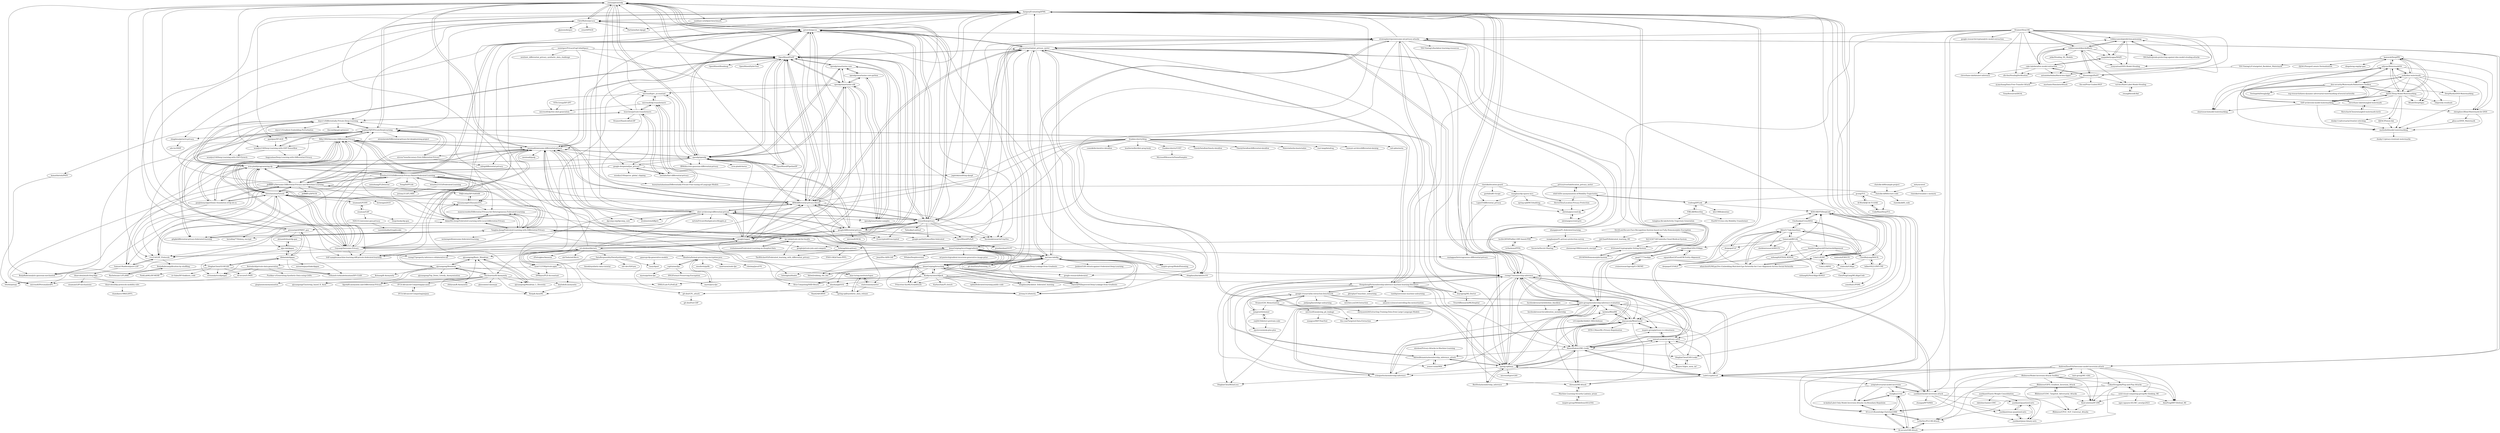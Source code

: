 digraph G {
"yuxiangw/autodp" -> "bargavj/EvaluatingDPML"
"yuxiangw/autodp" -> "microsoft/prv_accountant"
"yuxiangw/autodp" -> "ChrisWaites/pyvacy"
"yuxiangw/autodp" -> "OpenMined/PyDP"
"yuxiangw/autodp" -> "pytorch/opacus"
"yuxiangw/autodp" -> "DingfanChen/GS-WGAN"
"yuxiangw/autodp" -> "google-deepmind/jax_privacy"
"yuxiangw/autodp" -> "DPBayes/PLD-Accountant"
"yuxiangw/autodp" -> "opendp/opendp"
"yuxiangw/autodp" -> "BorjaBalle/analytic-gaussian-mechanism"
"yuxiangw/autodp" -> "lxuechen/private-transformers"
"yuxiangw/autodp" -> "woodyx218/Deep-Learning-with-GDP-Tensorflow"
"yuxiangw/autodp" -> "tensorflow/privacy"
"yuxiangw/autodp" -> "menisadi/awesome-differential-privacy"
"yuxiangw/autodp" -> "sunblaze-ucb/dpml-benchmark"
"IBM/differential-privacy-library" -> "OpenMined/PyDP"
"IBM/differential-privacy-library" -> "google/differential-privacy"
"IBM/differential-privacy-library" -> "pytorch/opacus"
"IBM/differential-privacy-library" -> "tensorflow/privacy"
"IBM/differential-privacy-library" -> "menisadi/awesome-differential-privacy"
"IBM/differential-privacy-library" -> "opendp/opendp"
"IBM/differential-privacy-library" -> "opendp/smartnoise-sdk"
"IBM/differential-privacy-library" -> "google/rappor"
"IBM/differential-privacy-library" -> "uber-archive/sql-differential-privacy"
"IBM/differential-privacy-library" -> "Billy1900/Awesome-Differential-Privacy"
"IBM/differential-privacy-library" -> "privacytrustlab/ml_privacy_meter"
"IBM/differential-privacy-library" -> "tf-encrypted/tf-encrypted" ["e"=1]
"IBM/differential-privacy-library" -> "facebookresearch/CrypTen" ["e"=1]
"IBM/differential-privacy-library" -> "forestneo/sunPytools"
"IBM/differential-privacy-library" -> "yuxiangw/autodp"
"tensorflow/privacy" -> "pytorch/opacus"
"tensorflow/privacy" -> "IBM/differential-privacy-library"
"tensorflow/privacy" -> "google/differential-privacy"
"tensorflow/privacy" -> "google-parfait/tensorflow-federated" ["e"=1]
"tensorflow/privacy" -> "tf-encrypted/tf-encrypted" ["e"=1]
"tensorflow/privacy" -> "privacytrustlab/ml_privacy_meter"
"tensorflow/privacy" -> "OpenMined/PyDP"
"tensorflow/privacy" -> "yuxiangw/autodp"
"tensorflow/privacy" -> "bargavj/EvaluatingDPML"
"tensorflow/privacy" -> "SAP-samples/machine-learning-diff-private-federated-learning" ["e"=1]
"tensorflow/privacy" -> "facebookresearch/CrypTen" ["e"=1]
"tensorflow/privacy" -> "OpenMined/PySyft" ["e"=1]
"tensorflow/privacy" -> "ChrisWaites/pyvacy"
"tensorflow/privacy" -> "TalwalkarLab/leaf" ["e"=1]
"tensorflow/privacy" -> "uber-archive/sql-differential-privacy"
"chatziko/location-guard" -> "wangleye/dp-sparse-mcs"
"chatziko/location-guard" -> "chatziko-k08/lecture-code"
"chatziko/location-guard" -> "LapisIT/differential_privacy"
"chatziko/location-guard" -> "gorhill/uBO-Scope" ["e"=1]
"chatziko/location-guard" -> "forestneo/sunPytools"
"BorjaBalle/amplification-by-shuffling" -> "Rachelxuan11/FLAME"
"ryan112358/private-pgm" -> "alan-turing-institute/tapas"
"ryan112358/private-pgm" -> "DPBayes/PLD-Accountant"
"ryan112358/private-pgm" -> "BorjaBalle/analytic-gaussian-mechanism"
"ppmlguy/DP-AGD" -> "woodyx218/Deep-Learning-with-GDP-Tensorflow"
"Nuclearstar/K-Anonymity" -> "qiyuangong/Mondrian"
"Nuclearstar/K-Anonymity" -> "kaylode/k-anonymity"
"Nuclearstar/K-Anonymity" -> "qiyuangong/Basic_Mondrian"
"Nuclearstar/K-Anonymity" -> "llgeek/K-anonymity-and-Differential-Privacy"
"Nuclearstar/K-Anonymity" -> "qiyuangong/Mondrian_L_Diversity"
"Nuclearstar/K-Anonymity" -> "fhstp/k-AnonML"
"Nuclearstar/K-Anonymity" -> "glassonion1/anonypy"
"Nuclearstar/K-Anonymity" -> "IFCA-Advanced-Computing/pycanon"
"Nuclearstar/K-Anonymity" -> "zhhiyuan/K-Anonymity"
"Nuclearstar/K-Anonymity" -> "qiyuangong/Clustering_based_K_Anon"
"bargavj/EvaluatingDPML" -> "inspire-group/membership-inference-evaluation"
"bargavj/EvaluatingDPML" -> "csong27/membership-inference"
"bargavj/EvaluatingDPML" -> "haiphanNJIT/PrivateDeepLearning"
"bargavj/EvaluatingDPML" -> "samuel-yeom/ml-privacy-csf18"
"bargavj/EvaluatingDPML" -> "ChrisWaites/pyvacy"
"bargavj/EvaluatingDPML" -> "sunblaze-ucb/dpml-benchmark"
"bargavj/EvaluatingDPML" -> "spring-epfl/mia"
"bargavj/EvaluatingDPML" -> "yuxiangw/autodp"
"bargavj/EvaluatingDPML" -> "DingfanChen/GAN-Leaks"
"bargavj/EvaluatingDPML" -> "AhmedSalem2/ML-Leaks"
"bargavj/EvaluatingDPML" -> "jinyuan-jia/MemGuard"
"bargavj/EvaluatingDPML" -> "inspire-group/ModelPoisoning" ["e"=1]
"bargavj/EvaluatingDPML" -> "Lab41/cyphercat"
"bargavj/EvaluatingDPML" -> "ppmlguy/DP-AGD"
"bargavj/EvaluatingDPML" -> "jagielski/auditing-dpsgd"
"forestneo/sunPytools" -> "vvv214/LDP_Protocols"
"forestneo/sunPytools" -> "Billy1900/Awesome-Differential-Privacy"
"forestneo/sunPytools" -> "Guyanqi/Awesome-Privacy"
"forestneo/sunPytools" -> "uvm-plaid/programming-dp"
"forestneo/sunPytools" -> "Samuel-Maddock/pure-LDP"
"forestneo/sunPytools" -> "JeffffffFu/Awesome-Differential-Privacy-and-Meachine-Learning"
"forestneo/sunPytools" -> "guoJohnny/algorithmic-foundation-of-dp-zh-cn"
"forestneo/sunPytools" -> "SAP-samples/machine-learning-diff-private-federated-learning" ["e"=1]
"forestneo/sunPytools" -> "menisadi/awesome-differential-privacy"
"forestneo/sunPytools" -> "gitgik/differential-privacy-federated-learning"
"forestneo/sunPytools" -> "hlchengzi/2019"
"forestneo/sunPytools" -> "IBM/differential-privacy-library"
"forestneo/sunPytools" -> "sisaman/LPGNN"
"tb21434718/Umbrella-Cloud-Medical-System" -> "DevilLost/Secure-Face-Recognition-System-based-on-Fully-Homomorphic-Encryption"
"tb21434718/Umbrella-Cloud-Medical-System" -> "chenmeng1996/research_encrypt"
"tb21434718/Umbrella-Cloud-Medical-System" -> "632team/Cryptographic-Voting-System"
"mity/acutest" -> "chatziko/visualize-c-memory"
"mity/acutest" -> "chatziko-k08/lecture-code"
"A-Hashemi/PPDL" -> "lucifer2859/Paillier-LWE-based-PHE"
"AhmedSalem2/ML-Leaks" -> "csong27/membership-inference"
"AhmedSalem2/ML-Leaks" -> "samuel-yeom/ml-privacy-csf18"
"AhmedSalem2/ML-Leaks" -> "jinyuan-jia/MemGuard"
"AhmedSalem2/ML-Leaks" -> "spring-epfl/mia"
"AhmedSalem2/ML-Leaks" -> "inspire-group/membership-inference-evaluation"
"AhmedSalem2/ML-Leaks" -> "inspire-group/privacy-vs-robustness"
"AhmedSalem2/ML-Leaks" -> "DingfanChen/GAN-Leaks"
"AhmedSalem2/ML-Leaks" -> "Lab41/cyphercat"
"AhmedSalem2/ML-Leaks" -> "shrezaei/MI-Attack"
"AhmedSalem2/ML-Leaks" -> "AdrienBenamira/membership_inference_attack"
"AhmedSalem2/ML-Leaks" -> "cchoquette/membership-inference"
"AhmedSalem2/ML-Leaks" -> "bargavj/EvaluatingDPML"
"illidanlab/dpgan" -> "alps-lab/dpgan"
"illidanlab/dpgan" -> "DingfanChen/GS-WGAN"
"illidanlab/dpgan" -> "greenelab/SPRINT_gan"
"illidanlab/dpgan" -> "miranthajayatilake/dpgan"
"illidanlab/dpgan" -> "civisanalytics/dpwgan"
"illidanlab/dpgan" -> "reihaneh-torkzadehmahani/DP-CGAN"
"idealista/format-preserving-encryption-java" -> "mysto/java-fpe"
"idealista/format-preserving-encryption-java" -> "robshep/JavaFPE"
"idealista/format-preserving-encryption-java" -> "capitalone/fpe"
"idealista/format-preserving-encryption-java" -> "emulbreh/pyffx"
"idealista/format-preserving-encryption-java" -> "mderazon/node-fpe"
"usnistgov/PrivacyEngCollabSpace" -> "OpenMined/PyDP"
"usnistgov/PrivacyEngCollabSpace" -> "IBM/differential-privacy-library"
"usnistgov/PrivacyEngCollabSpace" -> "nesl/nist_differential_privacy_synthetic_data_challenge"
"usnistgov/PrivacyEngCollabSpace" -> "menisadi/awesome-differential-privacy"
"usnistgov/PrivacyEngCollabSpace" -> "ryan112358/private-pgm"
"ChrisWaites/pyvacy" -> "bargavj/EvaluatingDPML"
"ChrisWaites/pyvacy" -> "ebagdasa/pytorch-privacy"
"ChrisWaites/pyvacy" -> "yuxiangw/autodp"
"ChrisWaites/pyvacy" -> "TheSalon/fast-dpsgd"
"ChrisWaites/pyvacy" -> "pytorch/opacus"
"ChrisWaites/pyvacy" -> "haiphanNJIT/PrivateDeepLearning"
"ChrisWaites/pyvacy" -> "dayu11/Differentially-Private-Deep-Learning"
"ChrisWaites/pyvacy" -> "srxzr/DPSGD"
"ChrisWaites/pyvacy" -> "gkaissis/deepee" ["e"=1]
"Guyanqi/Awesome-Privacy" -> "forestneo/sunPytools"
"Guyanqi/Awesome-Privacy" -> "Billy1900/Awesome-Differential-Privacy"
"Guyanqi/Awesome-Privacy" -> "menisadi/awesome-differential-privacy"
"Guyanqi/Awesome-Privacy" -> "haiphanNJIT/PrivateDeepLearning"
"Guyanqi/Awesome-Privacy" -> "uvm-plaid/programming-dp"
"Guyanqi/Awesome-Privacy" -> "bargavj/EvaluatingDPML"
"Guyanqi/Awesome-Privacy" -> "tensorflow/privacy"
"Guyanqi/Awesome-Privacy" -> "vvv214/LDP_Protocols"
"Guyanqi/Awesome-Privacy" -> "pytorch/opacus"
"Guyanqi/Awesome-Privacy" -> "ChrisWaites/pyvacy"
"Guyanqi/Awesome-Privacy" -> "IBM/differential-privacy-library"
"Guyanqi/Awesome-Privacy" -> "SAP-samples/machine-learning-diff-private-federated-learning" ["e"=1]
"Guyanqi/Awesome-Privacy" -> "JeffffffFu/Awesome-Differential-Privacy-and-Meachine-Learning"
"Guyanqi/Awesome-Privacy" -> "yuxiangw/autodp"
"Guyanqi/Awesome-Privacy" -> "mit-han-lab/dlg"
"ebagdasa/pytorch-privacy" -> "uds-lsv/SIDP"
"gitgik/differential-privacy-federated-learning" -> "Yangfan-Jiang/Federated-Learning-with-Differential-Privacy"
"gitgik/differential-privacy-federated-learning" -> "AdamWei-boop/Federated-Learning-with-Local-Differential-Privacy"
"alps-lab/dpgan" -> "alexandrehuat/dp-gan"
"alps-lab/dpgan" -> "illidanlab/dpgan"
"alps-lab/dpgan" -> "civisanalytics/dpwgan"
"sunblaze-ucb/dpml-benchmark" -> "bargavj/EvaluatingDPML"
"sunblaze-ucb/dpml-benchmark" -> "TheSalon/fast-dpsgd"
"spring-epfl/mia" -> "csong27/membership-inference"
"spring-epfl/mia" -> "BielStela/membership_inference"
"spring-epfl/mia" -> "inspire-group/membership-inference-evaluation"
"spring-epfl/mia" -> "AdrienBenamira/membership_inference_attack"
"spring-epfl/mia" -> "AhmedSalem2/ML-Leaks"
"spring-epfl/mia" -> "privacytrustlab/ml_privacy_meter"
"spring-epfl/mia" -> "bargavj/EvaluatingDPML"
"spring-epfl/mia" -> "Lab41/cyphercat"
"spring-epfl/mia" -> "cchoquette/membership-inference"
"spring-epfl/mia" -> "jinyuan-jia/MemGuard"
"spring-epfl/mia" -> "samuel-yeom/ml-privacy-csf18"
"spring-epfl/mia" -> "microsoft/privGAN"
"yashkant/enas-quantized-nets" -> "yashkant/pnas-binary-nets"
"yashkant/enas-quantized-nets" -> "yashkant/quantized-nets"
"ChuXiaokai/CrossMNA" -> "Allen517/alp-baselines"
"ChuXiaokai/CrossMNA" -> "ColaLL/IONE"
"ChuXiaokai/CrossMNA" -> "KDD-HIEPT/DeepLink"
"BielStela/membership_inference" -> "spring-epfl/mia"
"adiyoss/WatermarkNN" -> "yu4u/dnn-watermark"
"adiyoss/WatermarkNN" -> "zhenglisec/Blind-Watermark-for-DNN"
"adiyoss/WatermarkNN" -> "sbaresearch/model-watermarking"
"adiyoss/WatermarkNN" -> "kamwoh/DeepIPR"
"adiyoss/WatermarkNN" -> "dnn-security/Watermark-Robustness-Toolbox"
"adiyoss/WatermarkNN" -> "ZJZAC/Deep-Model-Watermarking"
"adiyoss/WatermarkNN" -> "SAP-archive/ml-model-watermarking"
"adiyoss/WatermarkNN" -> "Bitadr/DeepSigns"
"whd14/De-anonymization-of-Mobility-Trajectories" -> "privacytrustlab/location_privacy_meter"
"whd14/De-anonymization-of-Mobility-Trajectories" -> "HectorHou/Location-Privacy-Protection"
"whd14/De-anonymization-of-Mobility-Trajectories" -> "vonfeng/DPLink"
"whd14/De-anonymization-of-Mobility-Trajectories" -> "ubriela/geocrowd-dp"
"allanchen95/MEgo2Vec-Embedding-Matched-Ego-Networks-for-User-Alignment-Across-Social-Networks" -> "ColaLL/IONE"
"allanchen95/MEgo2Vec-Embedding-Matched-Ego-Networks-for-User-Alignment-Across-Social-Networks" -> "Allen517/alp-baselines"
"allanchen95/MEgo2Vec-Embedding-Matched-Ego-Networks-for-User-Alignment-Across-Social-Networks" -> "KDD-HIEPT/DeepLink"
"Allen517/alp-baselines" -> "ChuXiaokai/CrossMNA"
"Allen517/alp-baselines" -> "deepopo/CLF"
"Allen517/alp-baselines" -> "allanchen95/MEgo2Vec-Embedding-Matched-Ego-Networks-for-User-Alignment-Across-Social-Networks"
"Allen517/alp-baselines" -> "ColaLL/IONE"
"Allen517/alp-baselines" -> "sheldonresearch/MGCN"
"Allen517/alp-baselines" -> "hilbert9221/INFUNE"
"Allen517/alp-baselines" -> "deepopo/CENALP"
"Allen517/alp-baselines" -> "GemsLab/REGAL"
"thanhtrunghuynh93/networkAlignment" -> "sizhang92/FINAL-KDD16"
"thanhtrunghuynh93/networkAlignment" -> "allanchen95/MEgo2Vec-Embedding-Matched-Ego-Networks-for-User-Alignment-Across-Social-Networks"
"thanhtrunghuynh93/networkAlignment" -> "ColaLL/IONE"
"thanhtrunghuynh93/networkAlignment" -> "ChenBaiyang/MAUIL"
"thanhtrunghuynh93/networkAlignment" -> "KDD-HIEPT/DeepLink"
"thanhtrunghuynh93/networkAlignment" -> "deepopo/CENALP"
"spring-epfl/MCSAuditing" -> "ubriela/geocrowd-dp"
"AdrienBenamira/membership_inference_attack" -> "yonsei-sslab/MIA"
"AdrienBenamira/membership_inference_attack" -> "spring-epfl/mia"
"AdrienBenamira/membership_inference_attack" -> "csong27/membership-inference"
"AdrienBenamira/membership_inference_attack" -> "cchoquette/membership-inference"
"ColaLL/ABNE" -> "ColaLL/IONE"
"ColaLL/ABNE" -> "ChenPengGang/WLAlignCode"
"llgeek/K-anonymity-and-Differential-Privacy" -> "qiyuangong/Basic_Mondrian"
"SSGAalto/prada-protecting-against-dnn-model-stealing-attacks" -> "tribhuvanesh/prediction-poisoning"
"tribhuvanesh/knockoffnets" -> "tribhuvanesh/prediction-poisoning"
"tribhuvanesh/knockoffnets" -> "sanjaykariyappa/MAZE"
"tribhuvanesh/knockoffnets" -> "cake-lab/datafree-model-extraction"
"tribhuvanesh/knockoffnets" -> "zhoumingyi/DaST"
"tribhuvanesh/knockoffnets" -> "antoniobarbalau/black-box-ripper"
"tribhuvanesh/knockoffnets" -> "SSGAalto/prada-protecting-against-dnn-model-stealing-attacks"
"tribhuvanesh/knockoffnets" -> "val-iisc/Hard-Label-Model-Stealing"
"tribhuvanesh/knockoffnets" -> "jeiks/Stealing_DL_Models"
"tribhuvanesh/knockoffnets" -> "yunyuntsai/DNN-Model-Stealing"
"tribhuvanesh/knockoffnets" -> "ftramer/Steal-ML"
"prashmohan/GUPT" -> "malaggan/heterogeneous-differential-privacy"
"facebookresearch/whitebox_blackbox" -> "facebookresearch/calibration_membership"
"KDD-HIEPT/DeepLink" -> "ChenBaiyang/MAUIL"
"KDD-HIEPT/DeepLink" -> "ColaLL/IONE"
"KDD-HIEPT/DeepLink" -> "ChuXiaokai/CrossMNA"
"AI-World/IJCAI-TULVAE" -> "CodyMiao/DeepTUL"
"AI-World/IJCAI-TULVAE" -> "gcooq/TUL"
"vonfeng/DPLink" -> "KDD-HIEPT/DeepLink"
"vonfeng/DPLink" -> "whd14/De-anonymization-of-Mobility-Trajectories"
"vonfeng/DPLink" -> "kite1988/aboutme"
"vonfeng/DPLink" -> "FIBLAB/MoveSim"
"yashkant/Elastic-Weight-Consolidation" -> "yashkant/pnas-binary-nets"
"yashkant/Elastic-Weight-Consolidation" -> "yashkant/enas-quantized-nets"
"yashkant/Elastic-Weight-Consolidation" -> "yashkant/quantized-nets"
"yashkant/Elastic-Weight-Consolidation" -> "okdshin/chainer-EWC" ["e"=1]
"steven7woo/Accuracy-First-Differential-Privacy" -> "mbrg/differential-privacy"
"steven7woo/Accuracy-First-Differential-Privacy" -> "haiphanNJIT/PrivateDeepLearning"
"yashkant/quantized-nets" -> "yashkant/enas-quantized-nets"
"yashkant/quantized-nets" -> "yashkant/pnas-binary-nets"
"yashkant/model-inversion-attack" -> "yziqi/adversarial-model-inversion"
"yashkant/model-inversion-attack" -> "Lab41/cyphercat"
"yashkant/model-inversion-attack" -> "yashkant/pnas-binary-nets"
"yashkant/model-inversion-attack" -> "zhangzp9970/MIA" ["e"=1]
"yashkant/model-inversion-attack" -> "yashkant/enas-quantized-nets"
"yashkant/model-inversion-attack" -> "csong27/membership-inference"
"yashkant/model-inversion-attack" -> "yashkant/quantized-nets"
"GemsLab/REGAL" -> "Allen517/alp-baselines"
"GemsLab/REGAL" -> "sizhang92/FINAL-KDD16"
"GemsLab/REGAL" -> "ColaLL/IONE"
"GemsLab/REGAL" -> "allanchen95/MEgo2Vec-Embedding-Matched-Ego-Networks-for-User-Alignment-Across-Social-Networks"
"GemsLab/REGAL" -> "thanhtrunghuynh93/networkAlignment"
"GemsLab/REGAL" -> "squareRoot3/SLOTAlign"
"GemsLab/REGAL" -> "sheldonresearch/MGCN"
"GemsLab/REGAL" -> "deepopo/CLF"
"GemsLab/REGAL" -> "KDD-HIEPT/DeepLink"
"GemsLab/REGAL" -> "vinhsuhi/GAlign"
"deepopo/CLF" -> "Allen517/alp-baselines"
"deepopo/CLF" -> "deepopo/CENALP"
"Lab41/cyphercat" -> "csong27/membership-inference"
"Lab41/cyphercat" -> "AhmedSalem2/ML-Leaks"
"Lab41/cyphercat" -> "BielStela/membership_inference"
"Lab41/cyphercat" -> "yashkant/model-inversion-attack"
"Lab41/cyphercat" -> "jinyuan-jia/MemGuard"
"Lab41/cyphercat" -> "spring-epfl/mia"
"Lab41/cyphercat" -> "bargavj/EvaluatingDPML"
"Lab41/cyphercat" -> "samuel-yeom/ml-privacy-csf18"
"Lab41/cyphercat" -> "shrezaei/MI-Attack"
"Lab41/cyphercat" -> "yziqi/adversarial-model-inversion"
"Lab41/cyphercat" -> "inspire-group/membership-inference-evaluation"
"kamathhrishi/PATE" -> "frhrdr/patepy"
"yashkant/pnas-binary-nets" -> "yashkant/enas-quantized-nets"
"yashkant/pnas-binary-nets" -> "yashkant/quantized-nets"
"samuel-yeom/ml-privacy-csf18" -> "inspire-group/privacy-vs-robustness"
"samuel-yeom/ml-privacy-csf18" -> "AhmedSalem2/ML-Leaks"
"samuel-yeom/ml-privacy-csf18" -> "jhayes14/gen_mem_inf"
"jhayes14/gen_mem_inf" -> "DingfanChen/GAN-Leaks"
"zhenglisec/Blind-Watermark-for-DNN" -> "mathebell/model-watermarking"
"zhenglisec/Blind-Watermark-for-DNN" -> "ghua-ac/DNN_Watermark"
"alexandrehuat/dp-gan" -> "alps-lab/dpgan"
"stratosphereips/awesome-ml-privacy-attacks" -> "privacytrustlab/ml_privacy_meter"
"stratosphereips/awesome-ml-privacy-attacks" -> "HongshengHu/membership-inference-machine-learning-literature"
"stratosphereips/awesome-ml-privacy-attacks" -> "inspire-group/membership-inference-evaluation"
"stratosphereips/awesome-ml-privacy-attacks" -> "mit-han-lab/dlg"
"stratosphereips/awesome-ml-privacy-attacks" -> "bargavj/EvaluatingDPML"
"stratosphereips/awesome-ml-privacy-attacks" -> "csong27/membership-inference"
"stratosphereips/awesome-ml-privacy-attacks" -> "THUYimingLi/backdoor-learning-resources" ["e"=1]
"stratosphereips/awesome-ml-privacy-attacks" -> "jinyuan-jia/MemGuard"
"stratosphereips/awesome-ml-privacy-attacks" -> "JonasGeiping/invertinggradients"
"stratosphereips/awesome-ml-privacy-attacks" -> "spring-epfl/mia"
"stratosphereips/awesome-ml-privacy-attacks" -> "AhmedSalem2/ML-Leaks"
"stratosphereips/awesome-ml-privacy-attacks" -> "liuyugeng/ML-Doctor"
"stratosphereips/awesome-ml-privacy-attacks" -> "JonasGeiping/breaching"
"stratosphereips/awesome-ml-privacy-attacks" -> "AndrewZhou924/Awesome-model-inversion-attack"
"stratosphereips/awesome-ml-privacy-attacks" -> "ebagdasa/backdoors101" ["e"=1]
"OpenMined/PyDP" -> "IBM/differential-privacy-library"
"OpenMined/PyDP" -> "menisadi/awesome-differential-privacy"
"OpenMined/PyDP" -> "google/differential-privacy"
"OpenMined/PyDP" -> "OpenMined/PipelineDP"
"OpenMined/PyDP" -> "pytorch/opacus"
"OpenMined/PyDP" -> "opendp/opendp"
"OpenMined/PyDP" -> "yuxiangw/autodp"
"OpenMined/PyDP" -> "tensorflow/privacy"
"OpenMined/PyDP" -> "opendp/smartnoise-sdk"
"OpenMined/PyDP" -> "uvm-plaid/programming-dp"
"OpenMined/PyDP" -> "OpenMined/Roadmap" ["e"=1]
"OpenMined/PyDP" -> "OpenMined/SyferText" ["e"=1]
"OpenMined/PyDP" -> "privacytrustlab/ml_privacy_meter"
"OpenMined/PyDP" -> "facebookresearch/CrypTen" ["e"=1]
"OpenMined/PyDP" -> "opendp/smartnoise-core"
"pytorch/opacus" -> "tensorflow/privacy"
"pytorch/opacus" -> "IBM/differential-privacy-library"
"pytorch/opacus" -> "OpenMined/PyDP"
"pytorch/opacus" -> "facebookresearch/CrypTen" ["e"=1]
"pytorch/opacus" -> "privacytrustlab/ml_privacy_meter"
"pytorch/opacus" -> "google/differential-privacy"
"pytorch/opacus" -> "yuxiangw/autodp"
"pytorch/opacus" -> "ChrisWaites/pyvacy"
"pytorch/opacus" -> "google-research/federated" ["e"=1]
"pytorch/opacus" -> "JeffffffFu/Awesome-Differential-Privacy-and-Meachine-Learning"
"pytorch/opacus" -> "SAP-samples/machine-learning-diff-private-federated-learning" ["e"=1]
"pytorch/opacus" -> "bargavj/EvaluatingDPML"
"pytorch/opacus" -> "OpenMined/PySyft" ["e"=1]
"pytorch/opacus" -> "opendp/opendp"
"pytorch/opacus" -> "stratosphereips/awesome-ml-privacy-attacks"
"uvm-plaid/programming-dp" -> "JeffffffFu/Awesome-Differential-Privacy-and-Meachine-Learning"
"uvm-plaid/programming-dp" -> "forestneo/sunPytools"
"uvm-plaid/programming-dp" -> "wenzhu23333/Differential-Privacy-Based-Federated-Learning"
"uvm-plaid/programming-dp" -> "guoJohnny/algorithmic-foundation-of-dp-zh-cn"
"uvm-plaid/programming-dp" -> "OpenMined/PyDP"
"uvm-plaid/programming-dp" -> "opendp/opendp"
"uvm-plaid/programming-dp" -> "pytorch/opacus"
"uvm-plaid/programming-dp" -> "Guyanqi/Awesome-Privacy"
"uvm-plaid/programming-dp" -> "menisadi/awesome-differential-privacy"
"uvm-plaid/programming-dp" -> "dayu11/Differentially-Private-Deep-Learning"
"uvm-plaid/programming-dp" -> "IBM/differential-privacy-library"
"uvm-plaid/programming-dp" -> "Billy1900/Awesome-Differential-Privacy"
"uvm-plaid/programming-dp" -> "vvv214/LDP_Protocols"
"uvm-plaid/programming-dp" -> "yuxiangw/autodp"
"uvm-plaid/programming-dp" -> "Samuel-Maddock/pure-LDP"
"Yangfan-Jiang/Federated-Learning-with-Differential-Privacy" -> "wenzhu23333/Differential-Privacy-Based-Federated-Learning"
"Yangfan-Jiang/Federated-Learning-with-Differential-Privacy" -> "AdamWei-boop/Federated-Learning-with-Local-Differential-Privacy"
"Yangfan-Jiang/Federated-Learning-with-Differential-Privacy" -> "SAP-samples/machine-learning-diff-private-federated-learning" ["e"=1]
"Yangfan-Jiang/Federated-Learning-with-Differential-Privacy" -> "JeffffffFu/Awesome-Differential-Privacy-and-Meachine-Learning"
"Yangfan-Jiang/Federated-Learning-with-Differential-Privacy" -> "maxencenoble/Differential-Privacy-for-Heterogeneous-Federated-Learning"
"Yangfan-Jiang/Federated-Learning-with-Differential-Privacy" -> "gitgik/differential-privacy-federated-learning"
"Yangfan-Jiang/Federated-Learning-with-Differential-Privacy" -> "Billy1900/Awesome-Differential-Privacy"
"Yangfan-Jiang/Federated-Learning-with-Differential-Privacy" -> "xiyuanyang45/DynamicPFL"
"Yangfan-Jiang/Federated-Learning-with-Differential-Privacy" -> "ipc-lab/private-ml-for-health"
"Yangfan-Jiang/Federated-Learning-with-Differential-Privacy" -> "weimingwill/awesome-federated-learning" ["e"=1]
"Yangfan-Jiang/Federated-Learning-with-Differential-Privacy" -> "heroding77/fedavg_encrypt"
"Yangfan-Jiang/Federated-Learning-with-Differential-Privacy" -> "dayu11/Differentially-Private-Deep-Learning"
"Yangfan-Jiang/Federated-Learning-with-Differential-Privacy" -> "Xtra-Computing/NIID-Bench" ["e"=1]
"Yangfan-Jiang/Federated-Learning-with-Differential-Privacy" -> "JonasGeiping/invertinggradients"
"Yangfan-Jiang/Federated-Learning-with-Differential-Privacy" -> "microsoft/PersonalizedFL" ["e"=1]
"google/differential-privacy" -> "IBM/differential-privacy-library"
"google/differential-privacy" -> "OpenMined/PyDP"
"google/differential-privacy" -> "tensorflow/privacy"
"google/differential-privacy" -> "pytorch/opacus"
"google/differential-privacy" -> "facebookresearch/CrypTen" ["e"=1]
"google/differential-privacy" -> "menisadi/awesome-differential-privacy"
"google/differential-privacy" -> "google/rappor"
"google/differential-privacy" -> "opendp/opendp"
"google/differential-privacy" -> "tf-encrypted/tf-encrypted" ["e"=1]
"google/differential-privacy" -> "OpenMined/PySyft" ["e"=1]
"google/differential-privacy" -> "google/private-join-and-compute" ["e"=1]
"google/differential-privacy" -> "uber-archive/sql-differential-privacy"
"google/differential-privacy" -> "google-parfait/tensorflow-federated" ["e"=1]
"google/differential-privacy" -> "privacytrustlab/ml_privacy_meter"
"google/differential-privacy" -> "microsoft/SEAL" ["e"=1]
"privacytrustlab/ml_privacy_meter" -> "HongshengHu/membership-inference-machine-learning-literature"
"privacytrustlab/ml_privacy_meter" -> "stratosphereips/awesome-ml-privacy-attacks"
"privacytrustlab/ml_privacy_meter" -> "inspire-group/membership-inference-evaluation"
"privacytrustlab/ml_privacy_meter" -> "csong27/membership-inference"
"privacytrustlab/ml_privacy_meter" -> "spring-epfl/mia"
"privacytrustlab/ml_privacy_meter" -> "bargavj/EvaluatingDPML"
"privacytrustlab/ml_privacy_meter" -> "pytorch/opacus"
"privacytrustlab/ml_privacy_meter" -> "tensorflow/privacy"
"privacytrustlab/ml_privacy_meter" -> "AhmedSalem2/ML-Leaks"
"privacytrustlab/ml_privacy_meter" -> "liuyugeng/ML-Doctor"
"privacytrustlab/ml_privacy_meter" -> "IBM/differential-privacy-library"
"privacytrustlab/ml_privacy_meter" -> "mit-han-lab/dlg"
"privacytrustlab/ml_privacy_meter" -> "ebagdasa/backdoors101" ["e"=1]
"privacytrustlab/ml_privacy_meter" -> "jagielski/auditing-dpsgd"
"privacytrustlab/ml_privacy_meter" -> "OpenMined/PyDP"
"chatziko-k08/lecture-code" -> "chatziko/k08_code"
"JonasGeiping/invertinggradients" -> "JonasGeiping/breaching"
"JonasGeiping/invertinggradients" -> "mit-han-lab/dlg"
"JonasGeiping/invertinggradients" -> "PatrickZH/Improved-Deep-Leakage-from-Gradients"
"JonasGeiping/invertinggradients" -> "Princeton-SysML/GradAttack" ["e"=1]
"JonasGeiping/invertinggradients" -> "Koukyosyumei/AIJack"
"JonasGeiping/invertinggradients" -> "JunyiZhu-AI/R-GAP"
"JonasGeiping/invertinggradients" -> "git-disl/DataPoisoning_FL" ["e"=1]
"JonasGeiping/invertinggradients" -> "jeremy313/Soteria"
"JonasGeiping/invertinggradients" -> "csong27/property-inference-collaborative-ml"
"JonasGeiping/invertinggradients" -> "zhuohangli/GGL"
"JonasGeiping/invertinggradients" -> "NVlabs/DeepInversion" ["e"=1]
"JonasGeiping/invertinggradients" -> "lhfowl/robbing_the_fed" ["e"=1]
"JonasGeiping/invertinggradients" -> "git-disl/CPL_attack"
"JonasGeiping/invertinggradients" -> "ml-postech/gradient-inversion-generative-image-prior" ["e"=1]
"JonasGeiping/invertinggradients" -> "Yangfan-Jiang/Federated-Learning-with-Differential-Privacy"
"lucifer2859/Paillier-LWE-based-PHE" -> "A-Hashemi/PPDL"
"lucifer2859/Paillier-LWE-based-PHE" -> "ltzheng/data-privacy"
"BorealisAI/private-data-generation" -> "civisanalytics/dpwgan"
"BorealisAI/private-data-generation" -> "Pushkar-v/Generating-Synthetic-Data-using-GANs" ["e"=1]
"BorealisAI/private-data-generation" -> "reihaneh-torkzadehmahani/DP-CGAN"
"BorealisAI/private-data-generation" -> "AI-secure/G-PATE"
"opendp/smartnoise-sdk" -> "opendp/opendp"
"opendp/smartnoise-sdk" -> "opendp/smartnoise-samples"
"opendp/smartnoise-sdk" -> "opendp/smartnoise-core-python"
"opendp/smartnoise-sdk" -> "opendp/smartnoise-core"
"opendp/smartnoise-sdk" -> "ryan112358/private-pgm"
"opendp/smartnoise-sdk" -> "IBM/differential-privacy-library"
"opendp/smartnoise-sdk" -> "OpenMined/PyDP"
"opendp/smartnoise-sdk" -> "statice/anonymeter"
"opendp/smartnoise-sdk" -> "alan-turing-institute/tapas"
"opendp/smartnoise-sdk" -> "microsoft/prv_accountant"
"Billy1900/Awesome-Differential-Privacy" -> "forestneo/sunPytools"
"Billy1900/Awesome-Differential-Privacy" -> "Guyanqi/Awesome-Privacy"
"Billy1900/Awesome-Differential-Privacy" -> "haiphanNJIT/PrivateDeepLearning"
"Billy1900/Awesome-Differential-Privacy" -> "Yangfan-Jiang/Federated-Learning-with-Differential-Privacy"
"Billy1900/Awesome-Differential-Privacy" -> "AdamWei-boop/Federated-Learning-with-Local-Differential-Privacy"
"Billy1900/Awesome-Differential-Privacy" -> "gitgik/differential-privacy-federated-learning"
"Billy1900/Awesome-Differential-Privacy" -> "JeffffffFu/Awesome-Differential-Privacy-and-Meachine-Learning"
"Billy1900/Awesome-Differential-Privacy" -> "menisadi/awesome-differential-privacy"
"Billy1900/Awesome-Differential-Privacy" -> "woodyx218/Deep-Learning-with-GDP-Tensorflow"
"Billy1900/Awesome-Differential-Privacy" -> "dayu11/Differentially-Private-Deep-Learning"
"Billy1900/Awesome-Differential-Privacy" -> "IBM/differential-privacy-library"
"Billy1900/Awesome-Differential-Privacy" -> "wenzhu23333/Differential-Privacy-Based-Federated-Learning"
"Billy1900/Awesome-Differential-Privacy" -> "guoJohnny/algorithmic-foundation-of-dp-zh-cn"
"opendp/smartnoise-samples" -> "opendp/smartnoise-core-python"
"opendp/smartnoise-samples" -> "opendp/smartnoise-sdk"
"opendp/smartnoise-samples" -> "opendp/smartnoise-core"
"inspire-group/membership-inference-evaluation" -> "cchoquette/membership-inference"
"inspire-group/membership-inference-evaluation" -> "jinyuan-jia/MemGuard"
"inspire-group/membership-inference-evaluation" -> "spring-epfl/mia"
"inspire-group/membership-inference-evaluation" -> "shrezaei/MI-Attack"
"inspire-group/membership-inference-evaluation" -> "bargavj/EvaluatingDPML"
"inspire-group/membership-inference-evaluation" -> "csong27/membership-inference"
"inspire-group/membership-inference-evaluation" -> "AhmedSalem2/ML-Leaks"
"inspire-group/membership-inference-evaluation" -> "DingfanChen/GAN-Leaks"
"inspire-group/membership-inference-evaluation" -> "privacytrustlab/ml_privacy_meter"
"inspire-group/membership-inference-evaluation" -> "yonsei-sslab/MIA"
"inspire-group/membership-inference-evaluation" -> "inspire-group/privacy-vs-robustness"
"inspire-group/membership-inference-evaluation" -> "hyhmia/BlindMI"
"inspire-group/membership-inference-evaluation" -> "DingfanChen/RelaxLoss"
"inspire-group/membership-inference-evaluation" -> "facebookresearch/calibration_membership"
"DevilLost/Secure-Face-Recognition-System-based-on-Fully-Homomorphic-Encryption" -> "tb21434718/Umbrella-Cloud-Medical-System"
"DevilLost/Secure-Face-Recognition-System-based-on-Fully-Homomorphic-Encryption" -> "2019ZSS/HomomorphicSystem"
"DevilLost/Secure-Face-Recognition-System-based-on-Fully-Homomorphic-Encryption" -> "632team/Cryptographic-Voting-System"
"DevilLost/Secure-Face-Recognition-System-based-on-Fully-Homomorphic-Encryption" -> "JetChan95/federated_learning_HE"
"DevilLost/Secure-Face-Recognition-System-based-on-Fully-Homomorphic-Encryption" -> "lucifer2859/Paillier-LWE-based-PHE"
"2019ZSS/HomomorphicSystem" -> "632team/Cryptographic-Voting-System"
"chatziko-k08/sample-project" -> "chatziko-k08/lecture-code"
"opendp/smartnoise-core" -> "opendp/smartnoise-core-python"
"opendp/smartnoise-core" -> "opendp/smartnoise-samples"
"opendp/smartnoise-core" -> "opendp/smartnoise-sdk"
"opendp/smartnoise-core" -> "opendp/opendp"
"opendp/smartnoise-core" -> "OpenMined/PyDP"
"ivishalanand/Federated-Learning-on-Hospital-Data" -> "ipc-lab/private-ml-for-health"
"mit-han-lab/dlg" -> "PatrickZH/Improved-Deep-Leakage-from-Gradients"
"mit-han-lab/dlg" -> "JonasGeiping/invertinggradients"
"mit-han-lab/dlg" -> "JonasGeiping/breaching"
"mit-han-lab/dlg" -> "Princeton-SysML/GradAttack" ["e"=1]
"mit-han-lab/dlg" -> "stratosphereips/awesome-ml-privacy-attacks"
"mit-han-lab/dlg" -> "inspire-group/ModelPoisoning" ["e"=1]
"mit-han-lab/dlg" -> "Lilyan-code/Deep-Leakage-from-Gradients"
"mit-han-lab/dlg" -> "privacytrustlab/ml_privacy_meter"
"mit-han-lab/dlg" -> "jeremy313/Soteria"
"mit-han-lab/dlg" -> "git-disl/DataPoisoning_FL" ["e"=1]
"mit-han-lab/dlg" -> "ebagdasa/backdoor_federated_learning" ["e"=1]
"mit-han-lab/dlg" -> "ebagdasa/backdoors101" ["e"=1]
"mit-han-lab/dlg" -> "Yangfan-Jiang/Federated-Learning-with-Differential-Privacy"
"mit-han-lab/dlg" -> "Jaskiee/GAN-Attack-against-Federated-Deep-Learning"
"mit-han-lab/dlg" -> "csong27/membership-inference"
"opendp/smartnoise-core-python" -> "opendp/smartnoise-samples"
"opendp/smartnoise-core-python" -> "opendp/smartnoise-core"
"opendp/smartnoise-core-python" -> "opendp/smartnoise-sdk"
"tribhuvanesh/prediction-poisoning" -> "sanjaykariyappa/MAZE"
"tribhuvanesh/prediction-poisoning" -> "tribhuvanesh/knockoffnets"
"tribhuvanesh/prediction-poisoning" -> "yunyuntsai/DNN-Model-Stealing"
"tribhuvanesh/prediction-poisoning" -> "SSGAalto/prada-protecting-against-dnn-model-stealing-attacks"
"PatrickZH/Improved-Deep-Leakage-from-Gradients" -> "mit-han-lab/dlg"
"PatrickZH/Improved-Deep-Leakage-from-Gradients" -> "JonasGeiping/invertinggradients"
"PatrickZH/Improved-Deep-Leakage-from-Gradients" -> "JonasGeiping/breaching"
"PatrickZH/Improved-Deep-Leakage-from-Gradients" -> "jeremy313/Soteria"
"google/rappor" -> "IBM/differential-privacy-library"
"google/rappor" -> "uber-archive/sql-differential-privacy"
"google/rappor" -> "vvv214/LDP_Protocols"
"google/rappor" -> "menisadi/awesome-differential-privacy"
"google/rappor" -> "forestneo/sunPytools"
"google/rappor" -> "google/differential-privacy"
"google/rappor" -> "tensorflow/privacy"
"google/rappor" -> "arx-deidentifier/arx"
"google/rappor" -> "opendp/opendp"
"google/rappor" -> "google/private-join-and-compute" ["e"=1]
"google/rappor" -> "Guyanqi/Awesome-Privacy"
"google/rappor" -> "pytorch/opacus"
"google/rappor" -> "prashmohan/GUPT"
"google/rappor" -> "OpenMined/PyDP"
"google/rappor" -> "bargavj/EvaluatingDPML"
"guoJohnny/algorithmic-foundation-of-dp-zh-cn" -> "JeffffffFu/Awesome-Differential-Privacy-and-Meachine-Learning"
"guoJohnny/algorithmic-foundation-of-dp-zh-cn" -> "forestneo/sunPytools"
"guoJohnny/algorithmic-foundation-of-dp-zh-cn" -> "uvm-plaid/programming-dp"
"guoJohnny/algorithmic-foundation-of-dp-zh-cn" -> "Billy1900/Awesome-Differential-Privacy"
"guoJohnny/algorithmic-foundation-of-dp-zh-cn" -> "vvv214/LDP_Protocols"
"zhoumingyi/DaST" -> "cake-lab/datafree-model-extraction"
"zhoumingyi/DaST" -> "tribhuvanesh/knockoffnets"
"zhoumingyi/DaST" -> "val-iisc/Hard-Label-Model-Stealing"
"zhoumingyi/DaST" -> "tribhuvanesh/prediction-poisoning"
"zhoumingyi/DaST" -> "thu-ml/Prior-Guided-RGF" ["e"=1]
"zhoumingyi/DaST" -> "zj-jayzhang/Data-Free-Transfer-Attack"
"zhoumingyi/DaST" -> "machanic/SimulatorAttack" ["e"=1]
"Samuel-Maddock/pure-LDP" -> "vvv214/LDP_Protocols"
"Samuel-Maddock/pure-LDP" -> "hharcolezi/multi-freq-ldpy"
"gaoji7777/walign" -> "cruiseresearchgroup/G-CREWE"
"gaoji7777/walign" -> "squareRoot3/SLOTAlign"
"cruiseresearchgroup/G-CREWE" -> "gaoji7777/walign"
"kamwoh/DeepIPR" -> "ZJZAC/Passport-aware-Normalization"
"kamwoh/DeepIPR" -> "adiyoss/WatermarkNN"
"kamwoh/DeepIPR" -> "dingsheng-ong/ipr-gan"
"kamwoh/DeepIPR" -> "zhenglisec/Blind-Watermark-for-DNN"
"kamwoh/DeepIPR" -> "yu4u/dnn-watermark"
"kamwoh/DeepIPR" -> "THUYimingLi/Untargeted_Backdoor_Watermark"
"kamwoh/DeepIPR" -> "ZJZAC/Deep-Model-Watermarking"
"sisaman/LPGNN" -> "sisaman/GAP"
"qiyuangong/Mondrian" -> "qiyuangong/Basic_Mondrian"
"qiyuangong/Mondrian" -> "Nuclearstar/K-Anonymity"
"qiyuangong/Mondrian" -> "qiyuangong/Clustering_based_K_Anon"
"qiyuangong/Mondrian" -> "arx-deidentifier/arx"
"qiyuangong/Mondrian" -> "qiyuangong/Mondrian_L_Diversity"
"qiyuangong/Mondrian" -> "llgeek/K-anonymity-and-Differential-Privacy"
"qiyuangong/Mondrian" -> "fhstp/k-AnonML"
"qiyuangong/Mondrian" -> "qiyuangong/Top_Down_Greedy_Anonymization"
"qiyuangong/Mondrian" -> "Keinang/K-Anonymity"
"frankmcsherry/COST" -> "MicrosoftResearch/NaiadSamples"
"inspire-group/privacy-vs-robustness" -> "samuel-yeom/ml-privacy-csf18"
"inspire-group/privacy-vs-robustness" -> "jinyuan-jia/MemGuard"
"FIBLAB/MoveSim" -> "tsinghua-fib-lab/Activity-Trajectory-Generation" ["e"=1]
"FIBLAB/MoveSim" -> "vonfeng/DPLink"
"FIBLAB/MoveSim" -> "Star607/Cross-city-Mobility-Transformer" ["e"=1]
"shrezaei/MI-Attack" -> "Machine-Learning-Security-Lab/mia_prune"
"DingfanChen/GAN-Leaks" -> "jhayes14/gen_mem_inf"
"DingfanChen/GAN-Leaks" -> "samuel-yeom/ml-privacy-csf18"
"yziqi/adversarial-model-inversion" -> "wangkua1/vmi"
"yziqi/adversarial-model-inversion" -> "m-kahla/Label-Only-Model-Inversion-Attacks-via-Boundary-Repulsion"
"yziqi/adversarial-model-inversion" -> "SCccc21/Knowledge-Enriched-DMI"
"yziqi/adversarial-model-inversion" -> "yashkant/model-inversion-attack"
"woodyx218/Deep-Learning-with-GDP-Tensorflow" -> "woodyx218/Deep-Learning-with-GDP-Pytorch"
"woodyx218/Deep-Learning-with-GDP-Tensorflow" -> "lingyunhao/Deep-Learning-with-Differential-Privacy"
"woodyx218/Deep-Learning-with-GDP-Tensorflow" -> "haiphanNJIT/PrivateDeepLearning"
"vinhsuhi/EMGCN" -> "vinhsuhi/GAlign"
"qiyuangong/Mondrian_L_Diversity" -> "qiyuangong/Basic_Mondrian"
"cleverhans-lab/entangled-watermark" -> "RorschachChen/entangled-watermark-torch"
"jinyuan-jia/MemGuard" -> "hyhmia/BlindMI"
"jinyuan-jia/MemGuard" -> "inspire-group/membership-inference-evaluation"
"jinyuan-jia/MemGuard" -> "cchoquette/membership-inference"
"jinyuan-jia/MemGuard" -> "shrezaei/MI-Attack"
"jinyuan-jia/MemGuard" -> "SPIN-UMass/ML-Privacy-Regulization"
"jinyuan-jia/MemGuard" -> "inspire-group/privacy-vs-robustness"
"hyhmia/BlindMI" -> "jinyuan-jia/MemGuard"
"hyhmia/BlindMI" -> "vrt1shjwlkr/AAAI21-MIA-Defense"
"vinhsuhi/GAlign" -> "sizhang92/NextAlign-KDD21"
"CodyMiao/DeepTUL" -> "AI-World/IJCAI-TULVAE"
"Koukyosyumei/AIJack" -> "JonasGeiping/breaching"
"Koukyosyumei/AIJack" -> "JonasGeiping/invertinggradients"
"Koukyosyumei/AIJack" -> "privacytrustlab/ml_privacy_meter"
"Koukyosyumei/AIJack" -> "epfml/federated-learning-public-code" ["e"=1]
"Koukyosyumei/AIJack" -> "mit-han-lab/dlg"
"Koukyosyumei/AIJack" -> "PatrickZH/Improved-Deep-Leakage-from-Gradients"
"Koukyosyumei/AIJack" -> "HongshengHu/membership-inference-machine-learning-literature"
"Koukyosyumei/AIJack" -> "ebagdasa/backdoor_federated_learning" ["e"=1]
"Koukyosyumei/AIJack" -> "Princeton-SysML/GradAttack" ["e"=1]
"Koukyosyumei/AIJack" -> "microsoft/PersonalizedFL" ["e"=1]
"Koukyosyumei/AIJack" -> "Xtra-Computing/NIID-Bench" ["e"=1]
"Koukyosyumei/AIJack" -> "KarhouTam/FL-bench" ["e"=1]
"Koukyosyumei/AIJack" -> "jeremy313/Soteria"
"Koukyosyumei/AIJack" -> "zhuohangli/GGL"
"Koukyosyumei/AIJack" -> "SMILELab-FL/FedLab" ["e"=1]
"OpenMined/PipelineDP" -> "OpenMined/PyDP"
"OpenMined/PipelineDP" -> "opendp/opendp"
"OpenMined/PipelineDP" -> "yuxiangw/autodp"
"opendp/opendp" -> "opendp/smartnoise-sdk"
"opendp/opendp" -> "IBM/differential-privacy-library"
"opendp/opendp" -> "OpenMined/PyDP"
"opendp/opendp" -> "yuxiangw/autodp"
"opendp/opendp" -> "pytorch/opacus"
"opendp/opendp" -> "uvm-plaid/programming-dp"
"opendp/opendp" -> "microsoft/prv_accountant"
"opendp/opendp" -> "vvv214/LDP_Protocols"
"opendp/opendp" -> "menisadi/awesome-differential-privacy"
"opendp/opendp" -> "opendp/smartnoise-core"
"opendp/opendp" -> "google/differential-privacy"
"opendp/opendp" -> "IBM/discrete-gaussian-differential-privacy"
"opendp/opendp" -> "uvm-plaid/chorus"
"opendp/opendp" -> "google-deepmind/jax_privacy"
"opendp/opendp" -> "OpenMined/PipelineDP"
"wanghaojun/FL-privacy-protection-survey" -> "Szczecin/Secret-Sharing"
"Rachelxuan11/FLAME" -> "BorjaBalle/amplification-by-shuffling"
"hharcolezi/ldp-protocols-mobility-cdrs" -> "chamikara1986/LDPFL"
"sisaman/GAP" -> "thupchnsky/dp-gnn"
"sisaman/GAP" -> "sisaman/LPGNN"
"sisaman/GAP" -> "NDS-VU/awesome-gnn-privacy"
"zwang84/zsdb3kd" -> "val-iisc/Hard-Label-Model-Stealing"
"SCccc21/Knowledge-Enriched-DMI" -> "wangkua1/vmi"
"SCccc21/Knowledge-Enriched-DMI" -> "AI-secure/GMI-Attack"
"SCccc21/Knowledge-Enriched-DMI" -> "LetheSec/PLG-MI-Attack"
"SCccc21/Knowledge-Enriched-DMI" -> "m-kahla/Label-Only-Model-Inversion-Attacks-via-Boundary-Repulsion"
"HongshengHu/membership-inference-machine-learning-literature" -> "privacytrustlab/ml_privacy_meter"
"HongshengHu/membership-inference-machine-learning-literature" -> "stratosphereips/awesome-ml-privacy-attacks"
"HongshengHu/membership-inference-machine-learning-literature" -> "inspire-group/membership-inference-evaluation"
"HongshengHu/membership-inference-machine-learning-literature" -> "csong27/membership-inference"
"HongshengHu/membership-inference-machine-learning-literature" -> "liuyugeng/ML-Doctor"
"HongshengHu/membership-inference-machine-learning-literature" -> "cchoquette/membership-inference"
"HongshengHu/membership-inference-machine-learning-literature" -> "DingfanChen/RelaxLoss"
"HongshengHu/membership-inference-machine-learning-literature" -> "jjbrophy47/machine_unlearning" ["e"=1]
"HongshengHu/membership-inference-machine-learning-literature" -> "tamlhp/awesome-machine-unlearning" ["e"=1]
"HongshengHu/membership-inference-machine-learning-literature" -> "shrezaei/MI-Attack"
"HongshengHu/membership-inference-machine-learning-literature" -> "AhmedSalem2/ML-Leaks"
"HongshengHu/membership-inference-machine-learning-literature" -> "bargavj/EvaluatingDPML"
"HongshengHu/membership-inference-machine-learning-literature" -> "yonsei-sslab/MIA"
"HongshengHu/membership-inference-machine-learning-literature" -> "spring-epfl/mia"
"HongshengHu/membership-inference-machine-learning-literature" -> "google-research/lm-extraction-benchmark"
"wenzhu23333/Federated-Learning" -> "wenzhu23333/Differential-Privacy-Based-Federated-Learning"
"wenzhu23333/Federated-Learning" -> "jeremy313/FL-WBC" ["e"=1]
"mysto/python-fpe" -> "mysto/java-fpe"
"liuyugeng/ML-Doctor" -> "TrustAIResearch/MLHospital" ["e"=1]
"microsoft/prv_accountant" -> "microsoft/dp-few-shot-generation"
"microsoft/prv_accountant" -> "microsoft/dp-transformers"
"microsoft/prv_accountant" -> "IBM/discrete-gaussian-differential-privacy"
"ftramer/LM_Memorization" -> "google-research/lm-extraction-benchmark"
"ftramer/LM_Memorization" -> "shreyansh26/Extracting-Training-Data-from-Large-Langauge-Models"
"ftramer/LM_Memorization" -> "iamgroot42/mimir"
"ftramer/LM_Memorization" -> "microsoft/analysing_pii_leakage"
"ftramer/LM_Memorization" -> "thu-coai/Targeted-Data-Extraction"
"mysto/java-fpe" -> "idealista/format-preserving-encryption-java"
"ZJZAC/Deep-Model-Watermarking" -> "mathebell/model-watermarking"
"ZJZAC/Deep-Model-Watermarking" -> "dunky11/adversarial-frontier-stitching"
"ZJZAC/Deep-Model-Watermarking" -> "ZJZAC/Poison-Ink"
"ZJZAC/Deep-Model-Watermarking" -> "adiyoss/WatermarkNN"
"ZJZAC/Deep-Model-Watermarking" -> "SAP-archive/ml-model-watermarking"
"ZJZAC/Deep-Model-Watermarking" -> "Bitadr/DeepSigns"
"ZJZAC/Deep-Model-Watermarking" -> "dnn-security/Watermark-Robustness-Toolbox"
"ZJZAC/Deep-Model-Watermarking" -> "cleverhans-lab/entangled-watermark"
"ZJZAC/Deep-Model-Watermarking" -> "eil/greedy-residuals"
"ZJZAC/Deep-Model-Watermarking" -> "kamwoh/DeepIPR"
"ltzheng/data-privacy" -> "TheWitcher05/Federated_learning_with_differential_privacy"
"ltzheng/data-privacy" -> "ITSEG-MQ/Chain-PPFL"
"maxencenoble/Differential-Privacy-for-Heterogeneous-Federated-Learning" -> "AdamWei-boop/Federated-Learning-with-Local-Differential-Privacy"
"AI-secure/GMI-Attack" -> "LetheSec/PLG-MI-Attack"
"AI-secure/GMI-Attack" -> "wangkua1/vmi"
"AI-secure/GMI-Attack" -> "SCccc21/Knowledge-Enriched-DMI"
"ipc-lab/private-ml-for-health" -> "maxencenoble/Differential-Privacy-for-Heterogeneous-Federated-Learning"
"ipc-lab/private-ml-for-health" -> "ltzheng/data-privacy"
"ipc-lab/private-ml-for-health" -> "TheWitcher05/Federated_learning_with_differential_privacy"
"ipc-lab/private-ml-for-health" -> "ivishalanand/Federated-Learning-on-Hospital-Data"
"DingfanChen/GS-WGAN" -> "ParkLabML/DP-MERF"
"DingfanChen/GS-WGAN" -> "nv-tlabs/DP-Sinkhorn_code"
"DingfanChen/GS-WGAN" -> "civisanalytics/dpwgan"
"DingfanChen/GS-WGAN" -> "reihaneh-torkzadehmahani/DP-CGAN"
"DingfanChen/GS-WGAN" -> "illidanlab/dpgan"
"DingfanChen/GS-WGAN" -> "AI-secure/G-PATE"
"shrebox/Privacy-Attacks-in-Machine-Learning" -> "AdrienBenamira/membership_inference_attack"
"dunky11/adversarial-frontier-stitching" -> "mathebell/model-watermarking"
"dnn-security/Watermark-Robustness-Toolbox" -> "mathebell/model-watermarking"
"dnn-security/Watermark-Robustness-Toolbox" -> "cleverhans-lab/entangled-watermark"
"dnn-security/Watermark-Robustness-Toolbox" -> "adiyoss/WatermarkNN"
"dnn-security/Watermark-Robustness-Toolbox" -> "SAP-archive/ml-model-watermarking"
"dnn-security/Watermark-Robustness-Toolbox" -> "Testing4AI/DeepJudge" ["e"=1]
"dnn-security/Watermark-Robustness-Toolbox" -> "ZJZAC/Deep-Model-Watermarking"
"dnn-security/Watermark-Robustness-Toolbox" -> "sbaresearch/model-watermarking"
"dnn-security/Watermark-Robustness-Toolbox" -> "ssg-research/dawn-dynamic-adversarial-watermarking-of-neural-networks"
"dnn-security/Watermark-Robustness-Toolbox" -> "DeepMarks/DNN-Watermarking"
"dnn-security/Watermark-Robustness-Toolbox" -> "yu4u/dnn-watermark"
"cchoquette/membership-inference" -> "inspire-group/membership-inference-evaluation"
"cchoquette/membership-inference" -> "jinyuan-jia/MemGuard"
"cchoquette/membership-inference" -> "hyhmia/BlindMI"
"cchoquette/membership-inference" -> "DingfanChen/RelaxLoss"
"ChenBaiyang/MAUIL" -> "hilbert9221/INFUNE"
"ChenBaiyang/MAUIL" -> "vinhsuhi/GAlign"
"ChenBaiyang/MAUIL" -> "KDD-HIEPT/DeepLink"
"hilbert9221/INFUNE" -> "yanzihan1/PSML"
"hilbert9221/INFUNE" -> "ChenBaiyang/MAUIL"
"AdamWei-boop/Federated-Learning-with-Local-Differential-Privacy" -> "maxencenoble/Differential-Privacy-for-Heterogeneous-Federated-Learning"
"AdamWei-boop/Federated-Learning-with-Local-Differential-Privacy" -> "Yangfan-Jiang/Federated-Learning-with-Differential-Privacy"
"AdamWei-boop/Federated-Learning-with-Local-Differential-Privacy" -> "xiyuanyang45/DynamicPFL"
"kaylode/k-anonymity" -> "fhstp/k-AnonML"
"DeepMarks/DNN-Watermarking" -> "mathebell/model-watermarking"
"dayu11/Differentially-Private-Deep-Learning" -> "woodyx218/Deep-Learning-with-GDP-Pytorch"
"dayu11/Differentially-Private-Deep-Learning" -> "dayu11/Gradient-Embedding-Perturbation"
"dayu11/Differentially-Private-Deep-Learning" -> "lxuechen/private-transformers"
"dayu11/Differentially-Private-Deep-Learning" -> "kamathhrishi/PATE"
"dayu11/Differentially-Private-Deep-Learning" -> "thecml/dpsgd-optimizer"
"dayu11/Differentially-Private-Deep-Learning" -> "haiphanNJIT/PrivateDeepLearning"
"JetChan95/federated_learning_HE" -> "Szczecin/Secret-Sharing"
"spring-epfl/synthetic_data_release" -> "alan-turing-institute/tapas"
"zhangqixun/FL-federated-learning" -> "wanghaojun/FL-privacy-protection-survey"
"git-disl/CPL_attack" -> "git-disl/Fed-CDP"
"cake-lab/datafree-model-extraction" -> "sanjaykariyappa/MAZE"
"cake-lab/datafree-model-extraction" -> "tribhuvanesh/knockoffnets"
"cake-lab/datafree-model-extraction" -> "antoniobarbalau/black-box-ripper"
"cake-lab/datafree-model-extraction" -> "tribhuvanesh/prediction-poisoning"
"cake-lab/datafree-model-extraction" -> "zhoumingyi/DaST"
"cake-lab/datafree-model-extraction" -> "zlh-thu/StealingVerification"
"cake-lab/datafree-model-extraction" -> "cleverhans-lab/dataset-inference"
"ubriela/geocrowd-priv" -> "ubriela/geocrowd-dp"
"wenzhu23333/Differential-Privacy-Based-Federated-Learning" -> "Yangfan-Jiang/Federated-Learning-with-Differential-Privacy"
"wenzhu23333/Differential-Privacy-Based-Federated-Learning" -> "JeffffffFu/Awesome-Differential-Privacy-and-Meachine-Learning"
"wenzhu23333/Differential-Privacy-Based-Federated-Learning" -> "maxencenoble/Differential-Privacy-for-Heterogeneous-Federated-Learning"
"wenzhu23333/Differential-Privacy-Based-Federated-Learning" -> "wenzhu23333/Federated-Learning"
"wenzhu23333/Differential-Privacy-Based-Federated-Learning" -> "SAP-samples/machine-learning-diff-private-federated-learning" ["e"=1]
"wenzhu23333/Differential-Privacy-Based-Federated-Learning" -> "xiyuanyang45/DynamicPFL"
"wenzhu23333/Differential-Privacy-Based-Federated-Learning" -> "AdamWei-boop/Federated-Learning-with-Local-Differential-Privacy"
"wenzhu23333/Differential-Privacy-Based-Federated-Learning" -> "SMILELab-FL/FedLab" ["e"=1]
"wenzhu23333/Differential-Privacy-Based-Federated-Learning" -> "zaixizhang/FLDetector" ["e"=1]
"wenzhu23333/Differential-Privacy-Based-Federated-Learning" -> "uvm-plaid/programming-dp"
"wenzhu23333/Differential-Privacy-Based-Federated-Learning" -> "microsoft/PersonalizedFL" ["e"=1]
"wenzhu23333/Differential-Privacy-Based-Federated-Learning" -> "heroding77/fedavg_encrypt"
"wenzhu23333/Differential-Privacy-Based-Federated-Learning" -> "lishenghui/blades" ["e"=1]
"wenzhu23333/Differential-Privacy-Based-Federated-Learning" -> "TsingZ0/PFLlib" ["e"=1]
"wenzhu23333/Differential-Privacy-Based-Federated-Learning" -> "Billy1900/Awesome-Differential-Privacy"
"frankmcsherry/blog" -> "TimelyDataflow/timely-dataflow" ["e"=1]
"frankmcsherry/blog" -> "TimelyDataflow/differential-dataflow" ["e"=1]
"frankmcsherry/blog" -> "MaterializeInc/materialize" ["e"=1]
"frankmcsherry/blog" -> "rust-lang/datafrog" ["e"=1]
"frankmcsherry/blog" -> "vmware-archive/differential-datalog" ["e"=1]
"frankmcsherry/blog" -> "tensorflow/privacy"
"frankmcsherry/blog" -> "frankmcsherry/COST"
"frankmcsherry/blog" -> "uber-archive/sql-differential-privacy"
"frankmcsherry/blog" -> "google/rappor"
"frankmcsherry/blog" -> "mit-pdos/noria" ["e"=1]
"frankmcsherry/blog" -> "google/differential-privacy"
"frankmcsherry/blog" -> "comnik/declarative-dataflow" ["e"=1]
"frankmcsherry/blog" -> "menisadi/awesome-differential-privacy"
"frankmcsherry/blog" -> "IBM/differential-privacy-library"
"frankmcsherry/blog" -> "heathermiller/dist-prog-book" ["e"=1]
"LapisIT/differential_privacy" -> "malaggan/heterogeneous-differential-privacy"
"lxuechen/private-transformers" -> "microsoft/dp-transformers"
"lxuechen/private-transformers" -> "awslabs/fast-differential-privacy"
"lxuechen/private-transformers" -> "dayu11/Differentially-Private-Deep-Learning"
"lxuechen/private-transformers" -> "huseyinatahaninan/Differentially-Private-Fine-tuning-of-Language-Models"
"lxuechen/private-transformers" -> "google-deepmind/jax_privacy"
"lxuechen/private-transformers" -> "microsoft/prv_accountant"
"lxuechen/private-transformers" -> "ftramer/Handcrafted-DP"
"m-kahla/Label-Only-Model-Inversion-Attacks-via-Boundary-Repulsion" -> "wangkua1/vmi"
"m-kahla/Label-Only-Model-Inversion-Attacks-via-Boundary-Repulsion" -> "SCccc21/Knowledge-Enriched-DMI"
"huseyinatahaninan/Differentially-Private-Fine-tuning-of-Language-Models" -> "microsoft/dp-transformers"
"JonasGeiping/breaching" -> "JonasGeiping/invertinggradients"
"JonasGeiping/breaching" -> "Koukyosyumei/AIJack"
"JonasGeiping/breaching" -> "Princeton-SysML/GradAttack" ["e"=1]
"JonasGeiping/breaching" -> "mit-han-lab/dlg"
"JonasGeiping/breaching" -> "lhfowl/robbing_the_fed" ["e"=1]
"JonasGeiping/breaching" -> "zhuohangli/GGL"
"JonasGeiping/breaching" -> "PatrickZH/Improved-Deep-Leakage-from-Gradients"
"JonasGeiping/breaching" -> "ebagdasa/backdoors101" ["e"=1]
"JonasGeiping/breaching" -> "ebagdasa/backdoor_federated_learning" ["e"=1]
"JonasGeiping/breaching" -> "google-research/federated" ["e"=1]
"JonasGeiping/breaching" -> "Yangfan-Jiang/Federated-Learning-with-Differential-Privacy"
"JonasGeiping/breaching" -> "stratosphereips/awesome-ml-privacy-attacks"
"JonasGeiping/breaching" -> "Xtra-Computing/NIID-Bench" ["e"=1]
"JonasGeiping/breaching" -> "jeremy313/Soteria"
"JonasGeiping/breaching" -> "lishenghui/blades" ["e"=1]
"zhuohangli/GGL" -> "jeremy313/Soteria"
"zhuohangli/GGL" -> "git-disl/CPL_attack"
"zhuohangli/GGL" -> "Rand2AI/GRNN"
"google-deepmind/jax_privacy" -> "jagielski/auditing-dpsgd"
"google-deepmind/jax_privacy" -> "awslabs/fast-differential-privacy"
"google-deepmind/jax_privacy" -> "BorjaBalle/analytic-gaussian-mechanism"
"google-deepmind/jax_privacy" -> "woodyx218/opacus_global_clipping"
"LukasStruppek/Plug-and-Play-Attacks" -> "AI-secure/GMI-Attack"
"LukasStruppek/Plug-and-Play-Attacks" -> "sutd-visual-computing-group/Re-thinking_MI"
"LukasStruppek/Plug-and-Play-Attacks" -> "AlanPeng0897/Defend_MI"
"LukasStruppek/Plug-and-Play-Attacks" -> "SCccc21/Knowledge-Enriched-DMI"
"LukasStruppek/Plug-and-Play-Attacks" -> "wangkua1/vmi"
"LukasStruppek/Plug-and-Play-Attacks" -> "final-solution/IF-GMI"
"AI-secure/G-PATE" -> "frhrdr/patepy"
"mathebell/model-watermarking" -> "dunky11/piracy-resistant-watermarks"
"SAP-archive/ml-model-watermarking" -> "mathebell/model-watermarking"
"SAP-archive/ml-model-watermarking" -> "dnn-security/Watermark-Robustness-Toolbox"
"SAP-archive/ml-model-watermarking" -> "ZJZAC/Deep-Model-Watermarking"
"SAP-archive/ml-model-watermarking" -> "adiyoss/WatermarkNN"
"SAP-archive/ml-model-watermarking" -> "zhenglisec/Blind-Watermark-for-DNN"
"SAP-archive/ml-model-watermarking" -> "kamwoh/DeepIPR"
"SAP-archive/ml-model-watermarking" -> "sbaresearch/model-watermarking"
"ghua-ac/DNN_Watermark" -> "mathebell/model-watermarking"
"hharcolezi/multi-freq-ldpy" -> "hharcolezi/ldp-protocols-mobility-cdrs"
"hharcolezi/multi-freq-ldpy" -> "sisaman/LDP-mechanisms"
"ganevgv/dp-generative-models" -> "hazy/dpart"
"NDS-VU/awesome-gnn-privacy" -> "vasishtduddu/GraphLeaks"
"sanjaykariyappa/MAZE" -> "tribhuvanesh/prediction-poisoning"
"sanjaykariyappa/MAZE" -> "cake-lab/datafree-model-extraction"
"sanjaykariyappa/MAZE" -> "yunyuntsai/DNN-Model-Stealing"
"Machine-Learning-Security-Lab/mia_prune" -> "inspire-group/MIAdefenseSELENA"
"Machine-Learning-Security-Lab/mia_prune" -> "shrezaei/MI-Attack"
"qiyuangong/Basic_Mondrian" -> "qiyuangong/Mondrian_L_Diversity"
"qiyuangong/Basic_Mondrian" -> "qiyuangong/Mondrian"
"alan-turing-institute/tapas" -> "spring-epfl/synthetic_data_release"
"alan-turing-institute/tapas" -> "statice/anonymeter"
"wangkua1/vmi" -> "AI-secure/GMI-Attack"
"wangkua1/vmi" -> "SCccc21/Knowledge-Enriched-DMI"
"wangkua1/vmi" -> "m-kahla/Label-Only-Model-Inversion-Attacks-via-Boundary-Repulsion"
"RorschachChen/entangled-watermark-torch" -> "cleverhans-lab/entangled-watermark"
"val-iisc/Hard-Label-Model-Stealing" -> "zwang84/zsdb3kd"
"ChenPengGang/WLAlignCode" -> "yanzihan1/PSML"
"ZJZAC/Poison-Ink" -> "mathebell/model-watermarking"
"IFCA-Advanced-Computing/pycanon" -> "IFCA-Advanced-Computing/anjana"
"awslabs/fast-differential-privacy" -> "lxuechen/private-transformers"
"awslabs/fast-differential-privacy" -> "microsoft/dp-transformers"
"awslabs/fast-differential-privacy" -> "google-deepmind/jax_privacy"
"awslabs/fast-differential-privacy" -> "huseyinatahaninan/Differentially-Private-Fine-tuning-of-Language-Models"
"zj-jayzhang/Data-Free-Transfer-Attack" -> "SonyResearch/IDEAL"
"JeffffffFu/Awesome-Differential-Privacy-and-Meachine-Learning" -> "wenzhu23333/Differential-Privacy-Based-Federated-Learning"
"JeffffffFu/Awesome-Differential-Privacy-and-Meachine-Learning" -> "Yangfan-Jiang/Federated-Learning-with-Differential-Privacy"
"JeffffffFu/Awesome-Differential-Privacy-and-Meachine-Learning" -> "uvm-plaid/programming-dp"
"JeffffffFu/Awesome-Differential-Privacy-and-Meachine-Learning" -> "guoJohnny/algorithmic-foundation-of-dp-zh-cn"
"JeffffffFu/Awesome-Differential-Privacy-and-Meachine-Learning" -> "Billy1900/Awesome-Differential-Privacy"
"JeffffffFu/Awesome-Differential-Privacy-and-Meachine-Learning" -> "xiyuanyang45/DynamicPFL"
"JeffffffFu/Awesome-Differential-Privacy-and-Meachine-Learning" -> "dayu11/Differentially-Private-Deep-Learning"
"JeffffffFu/Awesome-Differential-Privacy-and-Meachine-Learning" -> "forestneo/sunPytools"
"JeffffffFu/Awesome-Differential-Privacy-and-Meachine-Learning" -> "AdamWei-boop/Federated-Learning-with-Local-Differential-Privacy"
"JeffffffFu/Awesome-Differential-Privacy-and-Meachine-Learning" -> "pytorch/opacus"
"JeffffffFu/Awesome-Differential-Privacy-and-Meachine-Learning" -> "microsoft/PersonalizedFL" ["e"=1]
"JeffffffFu/Awesome-Differential-Privacy-and-Meachine-Learning" -> "JeffffffFu/DPSUR"
"JeffffffFu/Awesome-Differential-Privacy-and-Meachine-Learning" -> "YMJS-Irfan/DP-FedSAM"
"JeffffffFu/Awesome-Differential-Privacy-and-Meachine-Learning" -> "haiphanNJIT/PrivateDeepLearning"
"JeffffffFu/Awesome-Differential-Privacy-and-Meachine-Learning" -> "menisadi/awesome-differential-privacy"
"AndrewZhou924/Awesome-model-inversion-attack" -> "ffhibnese/Model-Inversion-Attack-ToolBox"
"AndrewZhou924/Awesome-model-inversion-attack" -> "LukasStruppek/Plug-and-Play-Attacks"
"AndrewZhou924/Awesome-model-inversion-attack" -> "AlanPeng0897/Defend_MI"
"AndrewZhou924/Awesome-model-inversion-attack" -> "AI-secure/GMI-Attack"
"AndrewZhou924/Awesome-model-inversion-attack" -> "tmlr-group/MC-GRA" ["e"=1]
"AndrewZhou924/Awesome-model-inversion-attack" -> "LetheSec/PLG-MI-Attack"
"AndrewZhou924/Awesome-model-inversion-attack" -> "sutd-visual-computing-group/Re-thinking_MI"
"AndrewZhou924/Awesome-model-inversion-attack" -> "m-kahla/Label-Only-Model-Inversion-Attacks-via-Boundary-Repulsion"
"AndrewZhou924/Awesome-model-inversion-attack" -> "SCccc21/Knowledge-Enriched-DMI"
"AndrewZhou924/Awesome-model-inversion-attack" -> "final-solution/IF-GMI"
"AndrewZhou924/Awesome-model-inversion-attack" -> "stratosphereips/awesome-ml-privacy-attacks"
"microsoft/dp-transformers" -> "lxuechen/private-transformers"
"microsoft/dp-transformers" -> "microsoft/prv_accountant"
"microsoft/dp-transformers" -> "huseyinatahaninan/Differentially-Private-Fine-tuning-of-Language-Models"
"microsoft/dp-transformers" -> "awslabs/fast-differential-privacy"
"microsoft/dp-transformers" -> "microsoft/dp-few-shot-generation"
"statice/anonymeter" -> "alan-turing-institute/tapas"
"statice/anonymeter" -> "spring-epfl/synthetic_data_release"
"google-research/lm-extraction-benchmark" -> "ftramer/LM_Memorization"
"google-research/lm-extraction-benchmark" -> "weichen-yu/LM-Extraction"
"google-research/lm-extraction-benchmark" -> "amazon-science/controlling-llm-memorization"
"google-research/lm-extraction-benchmark" -> "joeljang/knowledge-unlearning" ["e"=1]
"google-research/lm-extraction-benchmark" -> "iamgroot42/mimir"
"google-research/lm-extraction-benchmark" -> "thu-coai/Targeted-Data-Extraction"
"google-research/lm-extraction-benchmark" -> "HongshengHu/membership-inference-machine-learning-literature"
"google-research/lm-extraction-benchmark" -> "inspire-group/membership-inference-evaluation"
"THUYimingLi/Untargeted_Backdoor_Watermark" -> "zlh-thu/StealingVerification"
"inspire-group/MIAdefenseSELENA" -> "Machine-Learning-Security-Lab/mia_prune"
"yonsei-sslab/MIA" -> "AdrienBenamira/membership_inference_attack"
"LetheSec/PLG-MI-Attack" -> "AI-secure/GMI-Attack"
"LetheSec/PLG-MI-Attack" -> "SCccc21/Knowledge-Enriched-DMI"
"squareRoot3/SLOTAlign" -> "squareRoot3/FusedGW-Entity-Alignment"
"squareRoot3/SLOTAlign" -> "gaoji7777/walign"
"ftramer/Steal-ML" -> "tribhuvanesh/knockoffnets"
"ftramer/Steal-ML" -> "cake-lab/datafree-model-extraction"
"ftramer/Steal-ML" -> "csong27/membership-inference"
"ftramer/Steal-ML" -> "tribhuvanesh/prediction-poisoning"
"ftramer/Steal-ML" -> "zhoumingyi/DaST"
"ftramer/Steal-ML" -> "google-research/cryptanalytic-model-extraction"
"ftramer/Steal-ML" -> "yunyuntsai/DNN-Model-Stealing"
"ftramer/Steal-ML" -> "stratosphereips/awesome-ml-privacy-attacks"
"ftramer/Steal-ML" -> "cleverhans-lab/dataset-inference"
"ftramer/Steal-ML" -> "AhmedSalem2/ML-Leaks"
"ftramer/Steal-ML" -> "Lab41/cyphercat"
"ftramer/Steal-ML" -> "sanjaykariyappa/MAZE"
"ftramer/Steal-ML" -> "zlh-thu/StealingVerification"
"ftramer/Steal-ML" -> "yashkant/model-inversion-attack"
"ftramer/Steal-ML" -> "antoniobarbalau/black-box-ripper"
"ffhibnese/Model-Inversion-Attack-ToolBox" -> "ffhibnese/GIFD_Gradient_Inversion_Attack"
"ffhibnese/Model-Inversion-Attack-ToolBox" -> "AndrewZhou924/Awesome-model-inversion-attack"
"ffhibnese/Model-Inversion-Attack-ToolBox" -> "LukasStruppek/Plug-and-Play-Attacks"
"ffhibnese/Model-Inversion-Attack-ToolBox" -> "final-solution/IF-GMI"
"ffhibnese/Model-Inversion-Attack-ToolBox" -> "SCccc21/Knowledge-Enriched-DMI"
"ffhibnese/Model-Inversion-Attack-ToolBox" -> "AlanPeng0897/Defend_MI"
"ffhibnese/Model-Inversion-Attack-ToolBox" -> "LetheSec/PLG-MI-Attack"
"sutd-visual-computing-group/Re-thinking_MI" -> "AlanPeng0897/Defend_MI"
"sutd-visual-computing-group/Re-thinking_MI" -> "LukasStruppek/Plug-and-Play-Attacks"
"sutd-visual-computing-group/Re-thinking_MI" -> "LetheSec/PLG-MI-Attack"
"sutd-visual-computing-group/Re-thinking_MI" -> "ngoc-nguyen-0/LOKT_neurips2023"
"sutd-visual-computing-group/Re-thinking_MI" -> "final-solution/IF-GMI"
"ffhibnese/GIFD_Gradient_Inversion_Attack" -> "ffhibnese/CGNC_Targeted_Adversarial_Attacks"
"ffhibnese/GIFD_Gradient_Inversion_Attack" -> "final-solution/IF-GMI"
"ffhibnese/GIFD_Gradient_Inversion_Attack" -> "ffhibnese/CPGC_VLP_Universal_Attacks" ["e"=1]
"YMJS-Irfan/DP-FedSAM" -> "xiyuanyang45/DynamicPFL"
"xiyuanyang45/DynamicPFL" -> "YMJS-Irfan/DP-FedSAM"
"xiyuanyang45/DynamicPFL" -> "maxencenoble/Differential-Privacy-for-Heterogeneous-Federated-Learning"
"microsoft/analysing_pii_leakage" -> "thu-coai/Targeted-Data-Extraction"
"microsoft/analysing_pii_leakage" -> "xiangyue9607/SanText"
"iamgroot42/mimir" -> "zjysteven/mink-plus-plus"
"iamgroot42/mimir" -> "swj0419/detect-pretrain-code"
"iamgroot42/mimir" -> "google-research/lm-extraction-benchmark"
"sizhang92/FINAL-KDD16" -> "sizhang92/NextAlign-KDD21"
"sizhang92/FINAL-KDD16" -> "deepopo/CENALP"
"squareRoot3/FusedGW-Entity-Alignment" -> "squareRoot3/SLOTAlign"
"Keinang/K-Anonymity" -> "giagiannis/anonymization"
"wangleye/dp-sparse-mcs" -> "HectorHou/Location-Privacy-Protection"
"wangleye/dp-sparse-mcs" -> "spring-epfl/MCSAuditing"
"wangleye/dp-sparse-mcs" -> "ubriela/geocrowd-dp"
"wangleye/dp-sparse-mcs" -> "LapisIT/differential_privacy"
"632team/Cryptographic-Voting-System" -> "2019ZSS/HomomorphicSystem"
"yu4u/dnn-watermark" -> "adiyoss/WatermarkNN"
"yu4u/dnn-watermark" -> "Bitadr/DeepSigns"
"yu4u/dnn-watermark" -> "kamwoh/DeepIPR"
"yu4u/dnn-watermark" -> "ZJZAC/Deep-Model-Watermarking"
"yu4u/dnn-watermark" -> "DeepMarks/DNN-Watermarking"
"yu4u/dnn-watermark" -> "zhenglisec/Blind-Watermark-for-DNN"
"yu4u/dnn-watermark" -> "dnn-security/Watermark-Robustness-Toolbox"
"yu4u/dnn-watermark" -> "SAP-archive/ml-model-watermarking"
"yu4u/dnn-watermark" -> "sbaresearch/model-watermarking"
"yu4u/dnn-watermark" -> "eil/greedy-residuals"
"menisadi/awesome-differential-privacy" -> "OpenMined/PyDP"
"menisadi/awesome-differential-privacy" -> "IBM/differential-privacy-library"
"menisadi/awesome-differential-privacy" -> "Billy1900/Awesome-Differential-Privacy"
"menisadi/awesome-differential-privacy" -> "Guyanqi/Awesome-Privacy"
"menisadi/awesome-differential-privacy" -> "mbrg/differential-privacy"
"menisadi/awesome-differential-privacy" -> "uber-archive/sql-differential-privacy"
"menisadi/awesome-differential-privacy" -> "yuxiangw/autodp"
"menisadi/awesome-differential-privacy" -> "forestneo/sunPytools"
"menisadi/awesome-differential-privacy" -> "steven7woo/Accuracy-First-Differential-Privacy"
"menisadi/awesome-differential-privacy" -> "dpcomp-org/dpcomp_core"
"menisadi/awesome-differential-privacy" -> "menisadi/pydp"
"menisadi/awesome-differential-privacy" -> "brubinstein/diffpriv"
"menisadi/awesome-differential-privacy" -> "opendp/opendp"
"menisadi/awesome-differential-privacy" -> "google/rappor"
"menisadi/awesome-differential-privacy" -> "Samuel-Maddock/pure-LDP"
"swj0419/detect-pretrain-code" -> "zjysteven/mink-plus-plus"
"swj0419/detect-pretrain-code" -> "iamgroot42/mimir"
"final-solution/IF-GMI" -> "ffhibnese/CPGC_VLP_Universal_Attacks" ["e"=1]
"IFCA-Advanced-Computing/anjana" -> "IFCA-Advanced-Computing/pycanon"
"VITA-Group/DP-OPT" -> "microsoft/dp-few-shot-generation"
"privacytrustlab/location_privacy_meter" -> "whd14/De-anonymization-of-Mobility-Trajectories"
"privacytrustlab/location_privacy_meter" -> "ubriela/geocrowd-priv"
"DataResponsibly/DataSynthesizer" -> "theodi/synthetic-data-tutorial"
"DataResponsibly/DataSynthesizer" -> "hazy/dpart"
"DataResponsibly/DataSynthesizer" -> "ryan112358/private-pgm"
"DataResponsibly/DataSynthesizer" -> "BorealisAI/private-data-generation"
"DataResponsibly/DataSynthesizer" -> "spring-epfl/synthetic_data_release"
"DataResponsibly/DataSynthesizer" -> "sdv-dev/SDGym" ["e"=1]
"ffhibnese/CGNC_Targeted_Adversarial_Attacks" -> "ffhibnese/CPGC_VLP_Universal_Attacks" ["e"=1]
"ffhibnese/CGNC_Targeted_Adversarial_Attacks" -> "ffhibnese/GIFD_Gradient_Inversion_Attack"
"ffhibnese/CGNC_Targeted_Adversarial_Attacks" -> "final-solution/IF-GMI"
"ColaLL/IONE" -> "ColaLL/ABNE"
"ColaLL/IONE" -> "allanchen95/MEgo2Vec-Embedding-Matched-Ego-Networks-for-User-Alignment-Across-Social-Networks"
"ColaLL/IONE" -> "KDD-HIEPT/DeepLink"
"ColaLL/IONE" -> "ChuXiaokai/CrossMNA"
"ColaLL/IONE" -> "Allen517/alp-baselines"
"HectorHou/Location-Privacy-Protection" -> "ubriela/geocrowd-dp"
"greenelab/SPRINT_gan" -> "alexandrehuat/dp-gan"
"greenelab/SPRINT_gan" -> "illidanlab/dpgan"
"greenelab/SPRINT_gan" -> "alps-lab/dpgan"
"greenelab/SPRINT_gan" -> "haiphanNJIT/PrivateDeepLearning"
"greenelab/SPRINT_gan" -> "reihaneh-torkzadehmahani/DP-CGAN"
"greenelab/SPRINT_gan" -> "bargavj/EvaluatingDPML"
"arx-deidentifier/arx" -> "qiyuangong/Mondrian"
"arx-deidentifier/arx" -> "dTsitsigkos/Amnesia"
"arx-deidentifier/arx" -> "Nuclearstar/K-Anonymity"
"arx-deidentifier/arx" -> "google/rappor"
"arx-deidentifier/arx" -> "IBM/differential-privacy-library"
"arx-deidentifier/arx" -> "menisadi/awesome-differential-privacy"
"arx-deidentifier/arx" -> "uber-archive/sql-differential-privacy"
"arx-deidentifier/arx" -> "google/differential-privacy"
"arx-deidentifier/arx" -> "OpenMined/PyDP"
"arx-deidentifier/arx" -> "sdcTools/sdcMicro"
"arx-deidentifier/arx" -> "kaylode/k-anonymity"
"arx-deidentifier/arx" -> "fhstp/k-AnonML"
"arx-deidentifier/arx" -> "qiyuangong/Basic_Mondrian"
"arx-deidentifier/arx" -> "idealista/format-preserving-encryption-java"
"arx-deidentifier/arx" -> "DataResponsibly/DataSynthesizer"
"csong27/membership-inference" -> "spring-epfl/mia"
"csong27/membership-inference" -> "AhmedSalem2/ML-Leaks"
"csong27/membership-inference" -> "bargavj/EvaluatingDPML"
"csong27/membership-inference" -> "AdrienBenamira/membership_inference_attack"
"csong27/membership-inference" -> "inspire-group/membership-inference-evaluation"
"csong27/membership-inference" -> "Lab41/cyphercat"
"csong27/membership-inference" -> "BielStela/membership_inference"
"csong27/membership-inference" -> "jinyuan-jia/MemGuard"
"csong27/membership-inference" -> "privacytrustlab/ml_privacy_meter"
"csong27/membership-inference" -> "haiphanNJIT/PrivateDeepLearning"
"csong27/membership-inference" -> "cchoquette/membership-inference"
"csong27/membership-inference" -> "yashkant/model-inversion-attack"
"csong27/membership-inference" -> "yonsei-sslab/MIA"
"csong27/membership-inference" -> "HongshengHu/membership-inference-machine-learning-literature"
"csong27/membership-inference" -> "samuel-yeom/ml-privacy-csf18"
"uber-archive/sql-differential-privacy" -> "google/rappor"
"uber-archive/sql-differential-privacy" -> "menisadi/awesome-differential-privacy"
"uber-archive/sql-differential-privacy" -> "IBM/differential-privacy-library"
"uber-archive/sql-differential-privacy" -> "brubinstein/diffpriv"
"uber-archive/sql-differential-privacy" -> "OpenMined/PyDP"
"uber-archive/sql-differential-privacy" -> "tensorflow/privacy"
"uber-archive/sql-differential-privacy" -> "google/differential-privacy"
"uber-archive/sql-differential-privacy" -> "bargavj/EvaluatingDPML"
"uber-archive/sql-differential-privacy" -> "dpcomp-org/dpcomp_core"
"uber-archive/sql-differential-privacy" -> "haiphanNJIT/PrivateDeepLearning"
"uber-archive/sql-differential-privacy" -> "vvv214/LDP_Protocols"
"uber-archive/sql-differential-privacy" -> "greenelab/SPRINT_gan"
"uber-archive/sql-differential-privacy" -> "mrtzh/PrivateMultiplicativeWeights.jl"
"uber-archive/sql-differential-privacy" -> "prashmohan/GUPT"
"uber-archive/sql-differential-privacy" -> "opendp/smartnoise-samples"
"capitalone/fpe" -> "0NG/Format-Preserving-Encryption"
"capitalone/fpe" -> "mysto/python-fpe"
"capitalone/fpe" -> "idealista/format-preserving-encryption-java"
"haiphanNJIT/PrivateDeepLearning" -> "woodyx218/Deep-Learning-with-GDP-Tensorflow"
"haiphanNJIT/PrivateDeepLearning" -> "bargavj/EvaluatingDPML"
"haiphanNJIT/PrivateDeepLearning" -> "steven7woo/Accuracy-First-Differential-Privacy"
"haiphanNJIT/PrivateDeepLearning" -> "BorjaBalle/analytic-gaussian-mechanism"
"haiphanNJIT/PrivateDeepLearning" -> "lingyunhao/Deep-Learning-with-Differential-Privacy"
"haiphanNJIT/PrivateDeepLearning" -> "Billy1900/Awesome-Differential-Privacy"
"haiphanNJIT/PrivateDeepLearning" -> "csong27/membership-inference"
"haiphanNJIT/PrivateDeepLearning" -> "ebagdasa/pytorch-privacy"
"haiphanNJIT/PrivateDeepLearning" -> "ppmlguy/DP-AGD"
"haiphanNJIT/PrivateDeepLearning" -> "gitgik/differential-privacy-federated-learning"
"haiphanNJIT/PrivateDeepLearning" -> "dayu11/Differentially-Private-Deep-Learning"
"haiphanNJIT/PrivateDeepLearning" -> "greenelab/SPRINT_gan"
"haiphanNJIT/PrivateDeepLearning" -> "ateniolatobi/Differential-privacy-for-deeplearning-project"
"haiphanNJIT/PrivateDeepLearning" -> "csong27/property-inference-collaborative-ml"
"vvv214/LDP_Protocols" -> "Samuel-Maddock/pure-LDP"
"vvv214/LDP_Protocols" -> "forestneo/sunPytools"
"vvv214/LDP_Protocols" -> "BorjaBalle/amplification-by-shuffling"
"gcooq/TUL" -> "AI-World/IJCAI-TULVAE"
"gcooq/TUL" -> "CodyMiao/DeepTUL"
"gcooq/TUL" -> "vonfeng/DPLink"
"ubriela/geocrowd-dp" -> "ubriela/geocrowd-priv"
"yuxiangw/autodp" ["l"="50.808,1.136"]
"bargavj/EvaluatingDPML" ["l"="50.863,1.195"]
"microsoft/prv_accountant" ["l"="50.74,1.112"]
"ChrisWaites/pyvacy" ["l"="50.829,1.169"]
"OpenMined/PyDP" ["l"="50.82,1.093"]
"pytorch/opacus" ["l"="50.853,1.131"]
"DingfanChen/GS-WGAN" ["l"="50.72,1.193"]
"google-deepmind/jax_privacy" ["l"="50.765,1.151"]
"DPBayes/PLD-Accountant" ["l"="50.754,1.107"]
"opendp/opendp" ["l"="50.798,1.084"]
"BorjaBalle/analytic-gaussian-mechanism" ["l"="50.779,1.134"]
"lxuechen/private-transformers" ["l"="50.744,1.146"]
"woodyx218/Deep-Learning-with-GDP-Tensorflow" ["l"="50.842,1.161"]
"tensorflow/privacy" ["l"="50.827,1.125"]
"menisadi/awesome-differential-privacy" ["l"="50.844,1.071"]
"sunblaze-ucb/dpml-benchmark" ["l"="50.832,1.202"]
"IBM/differential-privacy-library" ["l"="50.837,1.091"]
"google/differential-privacy" ["l"="50.801,1.107"]
"opendp/smartnoise-sdk" ["l"="50.775,1.056"]
"google/rappor" ["l"="50.829,1.061"]
"uber-archive/sql-differential-privacy" ["l"="50.813,1.073"]
"Billy1900/Awesome-Differential-Privacy" ["l"="50.88,1.105"]
"privacytrustlab/ml_privacy_meter" ["l"="50.88,1.18"]
"tf-encrypted/tf-encrypted" ["l"="51.475,1.414"]
"facebookresearch/CrypTen" ["l"="51.502,1.409"]
"forestneo/sunPytools" ["l"="50.867,1.056"]
"google-parfait/tensorflow-federated" ["l"="51.541,1.98"]
"SAP-samples/machine-learning-diff-private-federated-learning" ["l"="51.541,2.026"]
"OpenMined/PySyft" ["l"="51.514,1.897"]
"TalwalkarLab/leaf" ["l"="51.522,2.029"]
"chatziko/location-guard" ["l"="50.754,0.897"]
"wangleye/dp-sparse-mcs" ["l"="50.686,0.842"]
"chatziko-k08/lecture-code" ["l"="50.737,0.827"]
"LapisIT/differential_privacy" ["l"="50.723,0.89"]
"gorhill/uBO-Scope" ["l"="-52.617,12.308"]
"BorjaBalle/amplification-by-shuffling" ["l"="50.82,0.986"]
"Rachelxuan11/FLAME" ["l"="50.805,0.964"]
"ryan112358/private-pgm" ["l"="50.737,1.061"]
"alan-turing-institute/tapas" ["l"="50.728,1.029"]
"ppmlguy/DP-AGD" ["l"="50.844,1.19"]
"Nuclearstar/K-Anonymity" ["l"="50.914,0.941"]
"qiyuangong/Mondrian" ["l"="50.904,0.959"]
"kaylode/k-anonymity" ["l"="50.893,0.978"]
"qiyuangong/Basic_Mondrian" ["l"="50.887,0.948"]
"llgeek/K-anonymity-and-Differential-Privacy" ["l"="50.907,0.924"]
"qiyuangong/Mondrian_L_Diversity" ["l"="50.895,0.934"]
"fhstp/k-AnonML" ["l"="50.884,0.964"]
"glassonion1/anonypy" ["l"="50.945,0.922"]
"IFCA-Advanced-Computing/pycanon" ["l"="50.954,0.903"]
"zhhiyuan/K-Anonymity" ["l"="50.928,0.91"]
"qiyuangong/Clustering_based_K_Anon" ["l"="50.934,0.942"]
"inspire-group/membership-inference-evaluation" ["l"="50.877,1.25"]
"csong27/membership-inference" ["l"="50.901,1.227"]
"haiphanNJIT/PrivateDeepLearning" ["l"="50.857,1.156"]
"samuel-yeom/ml-privacy-csf18" ["l"="50.871,1.237"]
"spring-epfl/mia" ["l"="50.905,1.237"]
"DingfanChen/GAN-Leaks" ["l"="50.854,1.24"]
"AhmedSalem2/ML-Leaks" ["l"="50.895,1.247"]
"jinyuan-jia/MemGuard" ["l"="50.89,1.258"]
"inspire-group/ModelPoisoning" ["l"="38.502,-7.647"]
"Lab41/cyphercat" ["l"="50.915,1.254"]
"jagielski/auditing-dpsgd" ["l"="50.823,1.186"]
"vvv214/LDP_Protocols" ["l"="50.85,1.044"]
"Guyanqi/Awesome-Privacy" ["l"="50.863,1.107"]
"uvm-plaid/programming-dp" ["l"="50.863,1.084"]
"Samuel-Maddock/pure-LDP" ["l"="50.867,1.023"]
"JeffffffFu/Awesome-Differential-Privacy-and-Meachine-Learning" ["l"="50.894,1.098"]
"guoJohnny/algorithmic-foundation-of-dp-zh-cn" ["l"="50.888,1.067"]
"gitgik/differential-privacy-federated-learning" ["l"="50.898,1.121"]
"hlchengzi/2019" ["l"="50.905,1.027"]
"sisaman/LPGNN" ["l"="50.87,0.969"]
"tb21434718/Umbrella-Cloud-Medical-System" ["l"="50.618,1.448"]
"DevilLost/Secure-Face-Recognition-System-based-on-Fully-Homomorphic-Encryption" ["l"="50.623,1.423"]
"chenmeng1996/research_encrypt" ["l"="50.616,1.474"]
"632team/Cryptographic-Voting-System" ["l"="50.602,1.434"]
"mity/acutest" ["l"="50.727,0.772"]
"chatziko/visualize-c-memory" ["l"="50.721,0.742"]
"A-Hashemi/PPDL" ["l"="50.666,1.38"]
"lucifer2859/Paillier-LWE-based-PHE" ["l"="50.681,1.369"]
"inspire-group/privacy-vs-robustness" ["l"="50.867,1.263"]
"shrezaei/MI-Attack" ["l"="50.897,1.281"]
"AdrienBenamira/membership_inference_attack" ["l"="50.914,1.268"]
"cchoquette/membership-inference" ["l"="50.886,1.27"]
"illidanlab/dpgan" ["l"="50.738,1.199"]
"alps-lab/dpgan" ["l"="50.741,1.214"]
"greenelab/SPRINT_gan" ["l"="50.784,1.18"]
"miranthajayatilake/dpgan" ["l"="50.718,1.226"]
"civisanalytics/dpwgan" ["l"="50.703,1.192"]
"reihaneh-torkzadehmahani/DP-CGAN" ["l"="50.725,1.175"]
"idealista/format-preserving-encryption-java" ["l"="50.871,0.847"]
"mysto/java-fpe" ["l"="50.883,0.818"]
"robshep/JavaFPE" ["l"="50.852,0.83"]
"capitalone/fpe" ["l"="50.867,0.801"]
"emulbreh/pyffx" ["l"="50.907,0.823"]
"mderazon/node-fpe" ["l"="50.895,0.842"]
"usnistgov/PrivacyEngCollabSpace" ["l"="50.803,1.034"]
"nesl/nist_differential_privacy_synthetic_data_challenge" ["l"="50.784,0.99"]
"ebagdasa/pytorch-privacy" ["l"="50.813,1.2"]
"TheSalon/fast-dpsgd" ["l"="50.809,1.219"]
"dayu11/Differentially-Private-Deep-Learning" ["l"="50.823,1.151"]
"srxzr/DPSGD" ["l"="50.795,1.203"]
"gkaissis/deepee" ["l"="51.671,1.463"]
"mit-han-lab/dlg" ["l"="50.941,1.175"]
"uds-lsv/SIDP" ["l"="50.791,1.226"]
"Yangfan-Jiang/Federated-Learning-with-Differential-Privacy" ["l"="50.92,1.138"]
"AdamWei-boop/Federated-Learning-with-Local-Differential-Privacy" ["l"="50.917,1.118"]
"alexandrehuat/dp-gan" ["l"="50.759,1.213"]
"BielStela/membership_inference" ["l"="50.932,1.247"]
"microsoft/privGAN" ["l"="50.949,1.253"]
"yashkant/enas-quantized-nets" ["l"="50.992,1.291"]
"yashkant/pnas-binary-nets" ["l"="50.978,1.294"]
"yashkant/quantized-nets" ["l"="50.983,1.307"]
"ChuXiaokai/CrossMNA" ["l"="50.489,0.649"]
"Allen517/alp-baselines" ["l"="50.473,0.63"]
"ColaLL/IONE" ["l"="50.497,0.632"]
"KDD-HIEPT/DeepLink" ["l"="50.507,0.645"]
"adiyoss/WatermarkNN" ["l"="51.057,1.637"]
"yu4u/dnn-watermark" ["l"="51.046,1.648"]
"zhenglisec/Blind-Watermark-for-DNN" ["l"="51.074,1.63"]
"sbaresearch/model-watermarking" ["l"="51.043,1.665"]
"kamwoh/DeepIPR" ["l"="51.054,1.614"]
"dnn-security/Watermark-Robustness-Toolbox" ["l"="51.067,1.668"]
"ZJZAC/Deep-Model-Watermarking" ["l"="51.074,1.642"]
"SAP-archive/ml-model-watermarking" ["l"="51.063,1.652"]
"Bitadr/DeepSigns" ["l"="51.034,1.637"]
"whd14/De-anonymization-of-Mobility-Trajectories" ["l"="50.603,0.755"]
"privacytrustlab/location_privacy_meter" ["l"="50.608,0.772"]
"HectorHou/Location-Privacy-Protection" ["l"="50.646,0.792"]
"vonfeng/DPLink" ["l"="50.564,0.713"]
"ubriela/geocrowd-dp" ["l"="50.639,0.802"]
"allanchen95/MEgo2Vec-Embedding-Matched-Ego-Networks-for-User-Alignment-Across-Social-Networks" ["l"="50.484,0.638"]
"deepopo/CLF" ["l"="50.452,0.622"]
"sheldonresearch/MGCN" ["l"="50.452,0.639"]
"hilbert9221/INFUNE" ["l"="50.499,0.604"]
"deepopo/CENALP" ["l"="50.46,0.606"]
"GemsLab/REGAL" ["l"="50.472,0.615"]
"thanhtrunghuynh93/networkAlignment" ["l"="50.489,0.616"]
"sizhang92/FINAL-KDD16" ["l"="50.472,0.592"]
"ChenBaiyang/MAUIL" ["l"="50.507,0.616"]
"spring-epfl/MCSAuditing" ["l"="50.66,0.822"]
"yonsei-sslab/MIA" ["l"="50.901,1.265"]
"ColaLL/ABNE" ["l"="50.521,0.625"]
"ChenPengGang/WLAlignCode" ["l"="50.533,0.606"]
"SSGAalto/prada-protecting-against-dnn-model-stealing-attacks" ["l"="51.009,1.369"]
"tribhuvanesh/prediction-poisoning" ["l"="50.989,1.36"]
"tribhuvanesh/knockoffnets" ["l"="50.983,1.373"]
"sanjaykariyappa/MAZE" ["l"="50.969,1.362"]
"cake-lab/datafree-model-extraction" ["l"="50.968,1.382"]
"zhoumingyi/DaST" ["l"="50.989,1.39"]
"antoniobarbalau/black-box-ripper" ["l"="50.956,1.363"]
"val-iisc/Hard-Label-Model-Stealing" ["l"="50.998,1.411"]
"jeiks/Stealing_DL_Models" ["l"="51.017,1.39"]
"yunyuntsai/DNN-Model-Stealing" ["l"="50.976,1.348"]
"ftramer/Steal-ML" ["l"="50.955,1.329"]
"prashmohan/GUPT" ["l"="50.798,1.006"]
"malaggan/heterogeneous-differential-privacy" ["l"="50.757,0.944"]
"facebookresearch/whitebox_blackbox" ["l"="50.82,1.305"]
"facebookresearch/calibration_membership" ["l"="50.842,1.287"]
"AI-World/IJCAI-TULVAE" ["l"="50.516,0.718"]
"CodyMiao/DeepTUL" ["l"="50.517,0.734"]
"gcooq/TUL" ["l"="50.534,0.72"]
"kite1988/aboutme" ["l"="50.554,0.693"]
"FIBLAB/MoveSim" ["l"="50.579,0.699"]
"yashkant/Elastic-Weight-Consolidation" ["l"="51.007,1.309"]
"okdshin/chainer-EWC" ["l"="34.171,32.13"]
"steven7woo/Accuracy-First-Differential-Privacy" ["l"="50.878,1.124"]
"mbrg/differential-privacy" ["l"="50.901,1.078"]
"yashkant/model-inversion-attack" ["l"="50.952,1.275"]
"yziqi/adversarial-model-inversion" ["l"="50.985,1.268"]
"zhangzp9970/MIA" ["l"="46.537,-0.676"]
"squareRoot3/SLOTAlign" ["l"="50.433,0.595"]
"vinhsuhi/GAlign" ["l"="50.49,0.588"]
"kamathhrishi/PATE" ["l"="50.759,1.182"]
"frhrdr/patepy" ["l"="50.713,1.182"]
"jhayes14/gen_mem_inf" ["l"="50.843,1.256"]
"mathebell/model-watermarking" ["l"="51.083,1.658"]
"ghua-ac/DNN_Watermark" ["l"="51.095,1.632"]
"stratosphereips/awesome-ml-privacy-attacks" ["l"="50.93,1.217"]
"HongshengHu/membership-inference-machine-learning-literature" ["l"="50.886,1.237"]
"THUYimingLi/backdoor-learning-resources" ["l"="38.446,-7.747"]
"JonasGeiping/invertinggradients" ["l"="50.968,1.168"]
"liuyugeng/ML-Doctor" ["l"="50.903,1.205"]
"JonasGeiping/breaching" ["l"="50.965,1.187"]
"AndrewZhou924/Awesome-model-inversion-attack" ["l"="51.03,1.244"]
"ebagdasa/backdoors101" ["l"="38.48,-7.694"]
"OpenMined/PipelineDP" ["l"="50.772,1.111"]
"OpenMined/Roadmap" ["l"="51.634,1.552"]
"OpenMined/SyferText" ["l"="51.644,1.525"]
"opendp/smartnoise-core" ["l"="50.786,1.043"]
"google-research/federated" ["l"="51.521,2.06"]
"wenzhu23333/Differential-Privacy-Based-Federated-Learning" ["l"="50.922,1.097"]
"maxencenoble/Differential-Privacy-for-Heterogeneous-Federated-Learning" ["l"="50.903,1.145"]
"xiyuanyang45/DynamicPFL" ["l"="50.937,1.114"]
"ipc-lab/private-ml-for-health" ["l"="50.829,1.231"]
"weimingwill/awesome-federated-learning" ["l"="51.539,2.055"]
"heroding77/fedavg_encrypt" ["l"="50.966,1.104"]
"Xtra-Computing/NIID-Bench" ["l"="51.552,2.093"]
"microsoft/PersonalizedFL" ["l"="51.544,2.125"]
"google/private-join-and-compute" ["l"="51.556,1.385"]
"microsoft/SEAL" ["l"="51.406,1.376"]
"chatziko/k08_code" ["l"="50.745,0.808"]
"PatrickZH/Improved-Deep-Leakage-from-Gradients" ["l"="50.985,1.178"]
"Princeton-SysML/GradAttack" ["l"="4.063,13.582"]
"Koukyosyumei/AIJack" ["l"="50.955,1.203"]
"JunyiZhu-AI/R-GAP" ["l"="51.013,1.146"]
"git-disl/DataPoisoning_FL" ["l"="38.509,-7.632"]
"jeremy313/Soteria" ["l"="50.983,1.196"]
"csong27/property-inference-collaborative-ml" ["l"="50.918,1.166"]
"zhuohangli/GGL" ["l"="51.002,1.189"]
"NVlabs/DeepInversion" ["l"="34.29,31.891"]
"lhfowl/robbing_the_fed" ["l"="38.431,-7.848"]
"git-disl/CPL_attack" ["l"="51.019,1.168"]
"ml-postech/gradient-inversion-generative-image-prior" ["l"="22.013,13.705"]
"ltzheng/data-privacy" ["l"="50.752,1.302"]
"BorealisAI/private-data-generation" ["l"="50.683,1.139"]
"Pushkar-v/Generating-Synthetic-Data-using-GANs" ["l"="44.816,26.506"]
"AI-secure/G-PATE" ["l"="50.687,1.179"]
"opendp/smartnoise-samples" ["l"="50.779,1.023"]
"opendp/smartnoise-core-python" ["l"="50.762,1.02"]
"statice/anonymeter" ["l"="50.73,1.012"]
"hyhmia/BlindMI" ["l"="50.877,1.285"]
"DingfanChen/RelaxLoss" ["l"="50.863,1.278"]
"2019ZSS/HomomorphicSystem" ["l"="50.594,1.418"]
"JetChan95/federated_learning_HE" ["l"="50.584,1.454"]
"chatziko-k08/sample-project" ["l"="50.718,0.812"]
"ivishalanand/Federated-Learning-on-Hospital-Data" ["l"="50.81,1.256"]
"Lilyan-code/Deep-Leakage-from-Gradients" ["l"="50.971,1.145"]
"ebagdasa/backdoor_federated_learning" ["l"="38.519,-7.663"]
"Jaskiee/GAN-Attack-against-Federated-Deep-Learning" ["l"="50.992,1.142"]
"arx-deidentifier/arx" ["l"="50.847,0.998"]
"thu-ml/Prior-Guided-RGF" ["l"="39.235,-7.407"]
"zj-jayzhang/Data-Free-Transfer-Attack" ["l"="51.02,1.418"]
"machanic/SimulatorAttack" ["l"="39.289,-7.415"]
"hharcolezi/multi-freq-ldpy" ["l"="50.853,0.942"]
"gaoji7777/walign" ["l"="50.412,0.589"]
"cruiseresearchgroup/G-CREWE" ["l"="50.395,0.582"]
"ZJZAC/Passport-aware-Normalization" ["l"="51.04,1.593"]
"dingsheng-ong/ipr-gan" ["l"="51.07,1.591"]
"THUYimingLi/Untargeted_Backdoor_Watermark" ["l"="51.017,1.522"]
"sisaman/GAP" ["l"="50.876,0.925"]
"qiyuangong/Top_Down_Greedy_Anonymization" ["l"="50.931,0.964"]
"Keinang/K-Anonymity" ["l"="50.949,0.951"]
"frankmcsherry/COST" ["l"="50.66,1.066"]
"MicrosoftResearch/NaiadSamples" ["l"="50.622,1.061"]
"tsinghua-fib-lab/Activity-Trajectory-Generation" ["l"="52.377,17.133"]
"Star607/Cross-city-Mobility-Transformer" ["l"="38.076,-0.454"]
"Machine-Learning-Security-Lab/mia_prune" ["l"="50.9,1.315"]
"wangkua1/vmi" ["l"="51.026,1.275"]
"m-kahla/Label-Only-Model-Inversion-Attacks-via-Boundary-Repulsion" ["l"="51.016,1.264"]
"SCccc21/Knowledge-Enriched-DMI" ["l"="51.036,1.263"]
"woodyx218/Deep-Learning-with-GDP-Pytorch" ["l"="50.809,1.172"]
"lingyunhao/Deep-Learning-with-Differential-Privacy" ["l"="50.853,1.178"]
"vinhsuhi/EMGCN" ["l"="50.496,0.561"]
"cleverhans-lab/entangled-watermark" ["l"="51.097,1.676"]
"RorschachChen/entangled-watermark-torch" ["l"="51.114,1.689"]
"SPIN-UMass/ML-Privacy-Regulization" ["l"="50.886,1.302"]
"vrt1shjwlkr/AAAI21-MIA-Defense" ["l"="50.867,1.311"]
"sizhang92/NextAlign-KDD21" ["l"="50.476,0.574"]
"epfml/federated-learning-public-code" ["l"="51.569,2.168"]
"KarhouTam/FL-bench" ["l"="51.586,2.1"]
"SMILELab-FL/FedLab" ["l"="51.551,2.072"]
"IBM/discrete-gaussian-differential-privacy" ["l"="50.728,1.091"]
"uvm-plaid/chorus" ["l"="50.751,1.049"]
"wanghaojun/FL-privacy-protection-survey" ["l"="50.535,1.495"]
"Szczecin/Secret-Sharing" ["l"="50.558,1.477"]
"hharcolezi/ldp-protocols-mobility-cdrs" ["l"="50.84,0.901"]
"chamikara1986/LDPFL" ["l"="50.832,0.876"]
"thupchnsky/dp-gnn" ["l"="50.876,0.9"]
"NDS-VU/awesome-gnn-privacy" ["l"="50.894,0.89"]
"zwang84/zsdb3kd" ["l"="51.005,1.433"]
"AI-secure/GMI-Attack" ["l"="51.044,1.277"]
"LetheSec/PLG-MI-Attack" ["l"="51.056,1.268"]
"jjbrophy47/machine_unlearning" ["l"="38.392,-7.252"]
"tamlhp/awesome-machine-unlearning" ["l"="38.371,-7.257"]
"google-research/lm-extraction-benchmark" ["l"="50.85,1.335"]
"wenzhu23333/Federated-Learning" ["l"="50.961,1.066"]
"jeremy313/FL-WBC" ["l"="38.516,-7.587"]
"mysto/python-fpe" ["l"="50.891,0.784"]
"TrustAIResearch/MLHospital" ["l"="37.51,0.248"]
"microsoft/dp-few-shot-generation" ["l"="50.687,1.114"]
"microsoft/dp-transformers" ["l"="50.713,1.131"]
"ftramer/LM_Memorization" ["l"="50.826,1.379"]
"shreyansh26/Extracting-Training-Data-from-Large-Langauge-Models" ["l"="50.815,1.411"]
"iamgroot42/mimir" ["l"="50.85,1.393"]
"microsoft/analysing_pii_leakage" ["l"="50.793,1.397"]
"thu-coai/Targeted-Data-Extraction" ["l"="50.812,1.367"]
"dunky11/adversarial-frontier-stitching" ["l"="51.104,1.645"]
"ZJZAC/Poison-Ink" ["l"="51.1,1.658"]
"eil/greedy-residuals" ["l"="51.041,1.625"]
"TheWitcher05/Federated_learning_with_differential_privacy" ["l"="50.784,1.275"]
"ITSEG-MQ/Chain-PPFL" ["l"="50.731,1.322"]
"ParkLabML/DP-MERF" ["l"="50.696,1.222"]
"nv-tlabs/DP-Sinkhorn_code" ["l"="50.69,1.209"]
"shrebox/Privacy-Attacks-in-Machine-Learning" ["l"="50.925,1.309"]
"Testing4AI/DeepJudge" ["l"="38.753,-7.193"]
"ssg-research/dawn-dynamic-adversarial-watermarking-of-neural-networks" ["l"="51.066,1.702"]
"DeepMarks/DNN-Watermarking" ["l"="51.054,1.679"]
"yanzihan1/PSML" ["l"="50.52,0.592"]
"dayu11/Gradient-Embedding-Perturbation" ["l"="50.801,1.185"]
"thecml/dpsgd-optimizer" ["l"="50.788,1.163"]
"spring-epfl/synthetic_data_release" ["l"="50.707,1.012"]
"zhangqixun/FL-federated-learning" ["l"="50.517,1.512"]
"git-disl/Fed-CDP" ["l"="51.049,1.159"]
"zlh-thu/StealingVerification" ["l"="50.979,1.423"]
"cleverhans-lab/dataset-inference" ["l"="50.944,1.37"]
"ubriela/geocrowd-priv" ["l"="50.622,0.791"]
"zaixizhang/FLDetector" ["l"="38.549,-7.611"]
"lishenghui/blades" ["l"="38.525,-7.604"]
"TsingZ0/PFLlib" ["l"="51.596,2.073"]
"frankmcsherry/blog" ["l"="50.757,1.077"]
"TimelyDataflow/timely-dataflow" ["l"="-0.546,15.034"]
"TimelyDataflow/differential-dataflow" ["l"="-0.581,15.083"]
"MaterializeInc/materialize" ["l"="-0.498,15.038"]
"rust-lang/datafrog" ["l"="-0.653,15.198"]
"vmware-archive/differential-datalog" ["l"="-0.624,15.167"]
"mit-pdos/noria" ["l"="-9.983,-6.127"]
"comnik/declarative-dataflow" ["l"="-0.683,15.161"]
"heathermiller/dist-prog-book" ["l"="0.739,13.69"]
"awslabs/fast-differential-privacy" ["l"="50.724,1.152"]
"huseyinatahaninan/Differentially-Private-Fine-tuning-of-Language-Models" ["l"="50.701,1.151"]
"ftramer/Handcrafted-DP" ["l"="50.674,1.165"]
"Rand2AI/GRNN" ["l"="51.039,1.187"]
"woodyx218/opacus_global_clipping" ["l"="50.742,1.172"]
"LukasStruppek/Plug-and-Play-Attacks" ["l"="51.054,1.257"]
"sutd-visual-computing-group/Re-thinking_MI" ["l"="51.074,1.268"]
"AlanPeng0897/Defend_MI" ["l"="51.068,1.254"]
"final-solution/IF-GMI" ["l"="51.08,1.248"]
"dunky11/piracy-resistant-watermarks" ["l"="51.087,1.686"]
"sisaman/LDP-mechanisms" ["l"="50.852,0.915"]
"ganevgv/dp-generative-models" ["l"="50.62,1.005"]
"hazy/dpart" ["l"="50.653,1.02"]
"vasishtduddu/GraphLeaks" ["l"="50.911,0.87"]
"inspire-group/MIAdefenseSELENA" ["l"="50.9,1.336"]
"IFCA-Advanced-Computing/anjana" ["l"="50.972,0.886"]
"SonyResearch/IDEAL" ["l"="51.039,1.435"]
"JeffffffFu/DPSUR" ["l"="50.927,1.063"]
"YMJS-Irfan/DP-FedSAM" ["l"="50.947,1.091"]
"ffhibnese/Model-Inversion-Attack-ToolBox" ["l"="51.063,1.239"]
"tmlr-group/MC-GRA" ["l"="37.962,-7.322"]
"weichen-yu/LM-Extraction" ["l"="50.822,1.348"]
"amazon-science/controlling-llm-memorization" ["l"="50.861,1.363"]
"joeljang/knowledge-unlearning" ["l"="37.117,0.112"]
"squareRoot3/FusedGW-Entity-Alignment" ["l"="50.426,0.578"]
"google-research/cryptanalytic-model-extraction" ["l"="50.996,1.338"]
"ffhibnese/GIFD_Gradient_Inversion_Attack" ["l"="51.1,1.237"]
"ngoc-nguyen-0/LOKT_neurips2023" ["l"="51.098,1.282"]
"ffhibnese/CGNC_Targeted_Adversarial_Attacks" ["l"="51.114,1.247"]
"ffhibnese/CPGC_VLP_Universal_Attacks" ["l"="38.181,-7.087"]
"xiangyue9607/SanText" ["l"="50.774,1.421"]
"zjysteven/mink-plus-plus" ["l"="50.864,1.423"]
"swj0419/detect-pretrain-code" ["l"="50.844,1.431"]
"giagiannis/anonymization" ["l"="50.975,0.942"]
"dpcomp-org/dpcomp_core" ["l"="50.825,1.034"]
"menisadi/pydp" ["l"="50.88,1.039"]
"brubinstein/diffpriv" ["l"="50.837,1.027"]
"VITA-Group/DP-OPT" ["l"="50.647,1.115"]
"DataResponsibly/DataSynthesizer" ["l"="50.703,1.037"]
"theodi/synthetic-data-tutorial" ["l"="50.669,1.003"]
"sdv-dev/SDGym" ["l"="44.86,26.506"]
"dTsitsigkos/Amnesia" ["l"="50.819,0.935"]
"sdcTools/sdcMicro" ["l"="50.837,0.958"]
"mrtzh/PrivateMultiplicativeWeights.jl" ["l"="50.754,1.033"]
"0NG/Format-Preserving-Encryption" ["l"="50.861,0.765"]
"ateniolatobi/Differential-privacy-for-deeplearning-project" ["l"="50.89,1.161"]
}